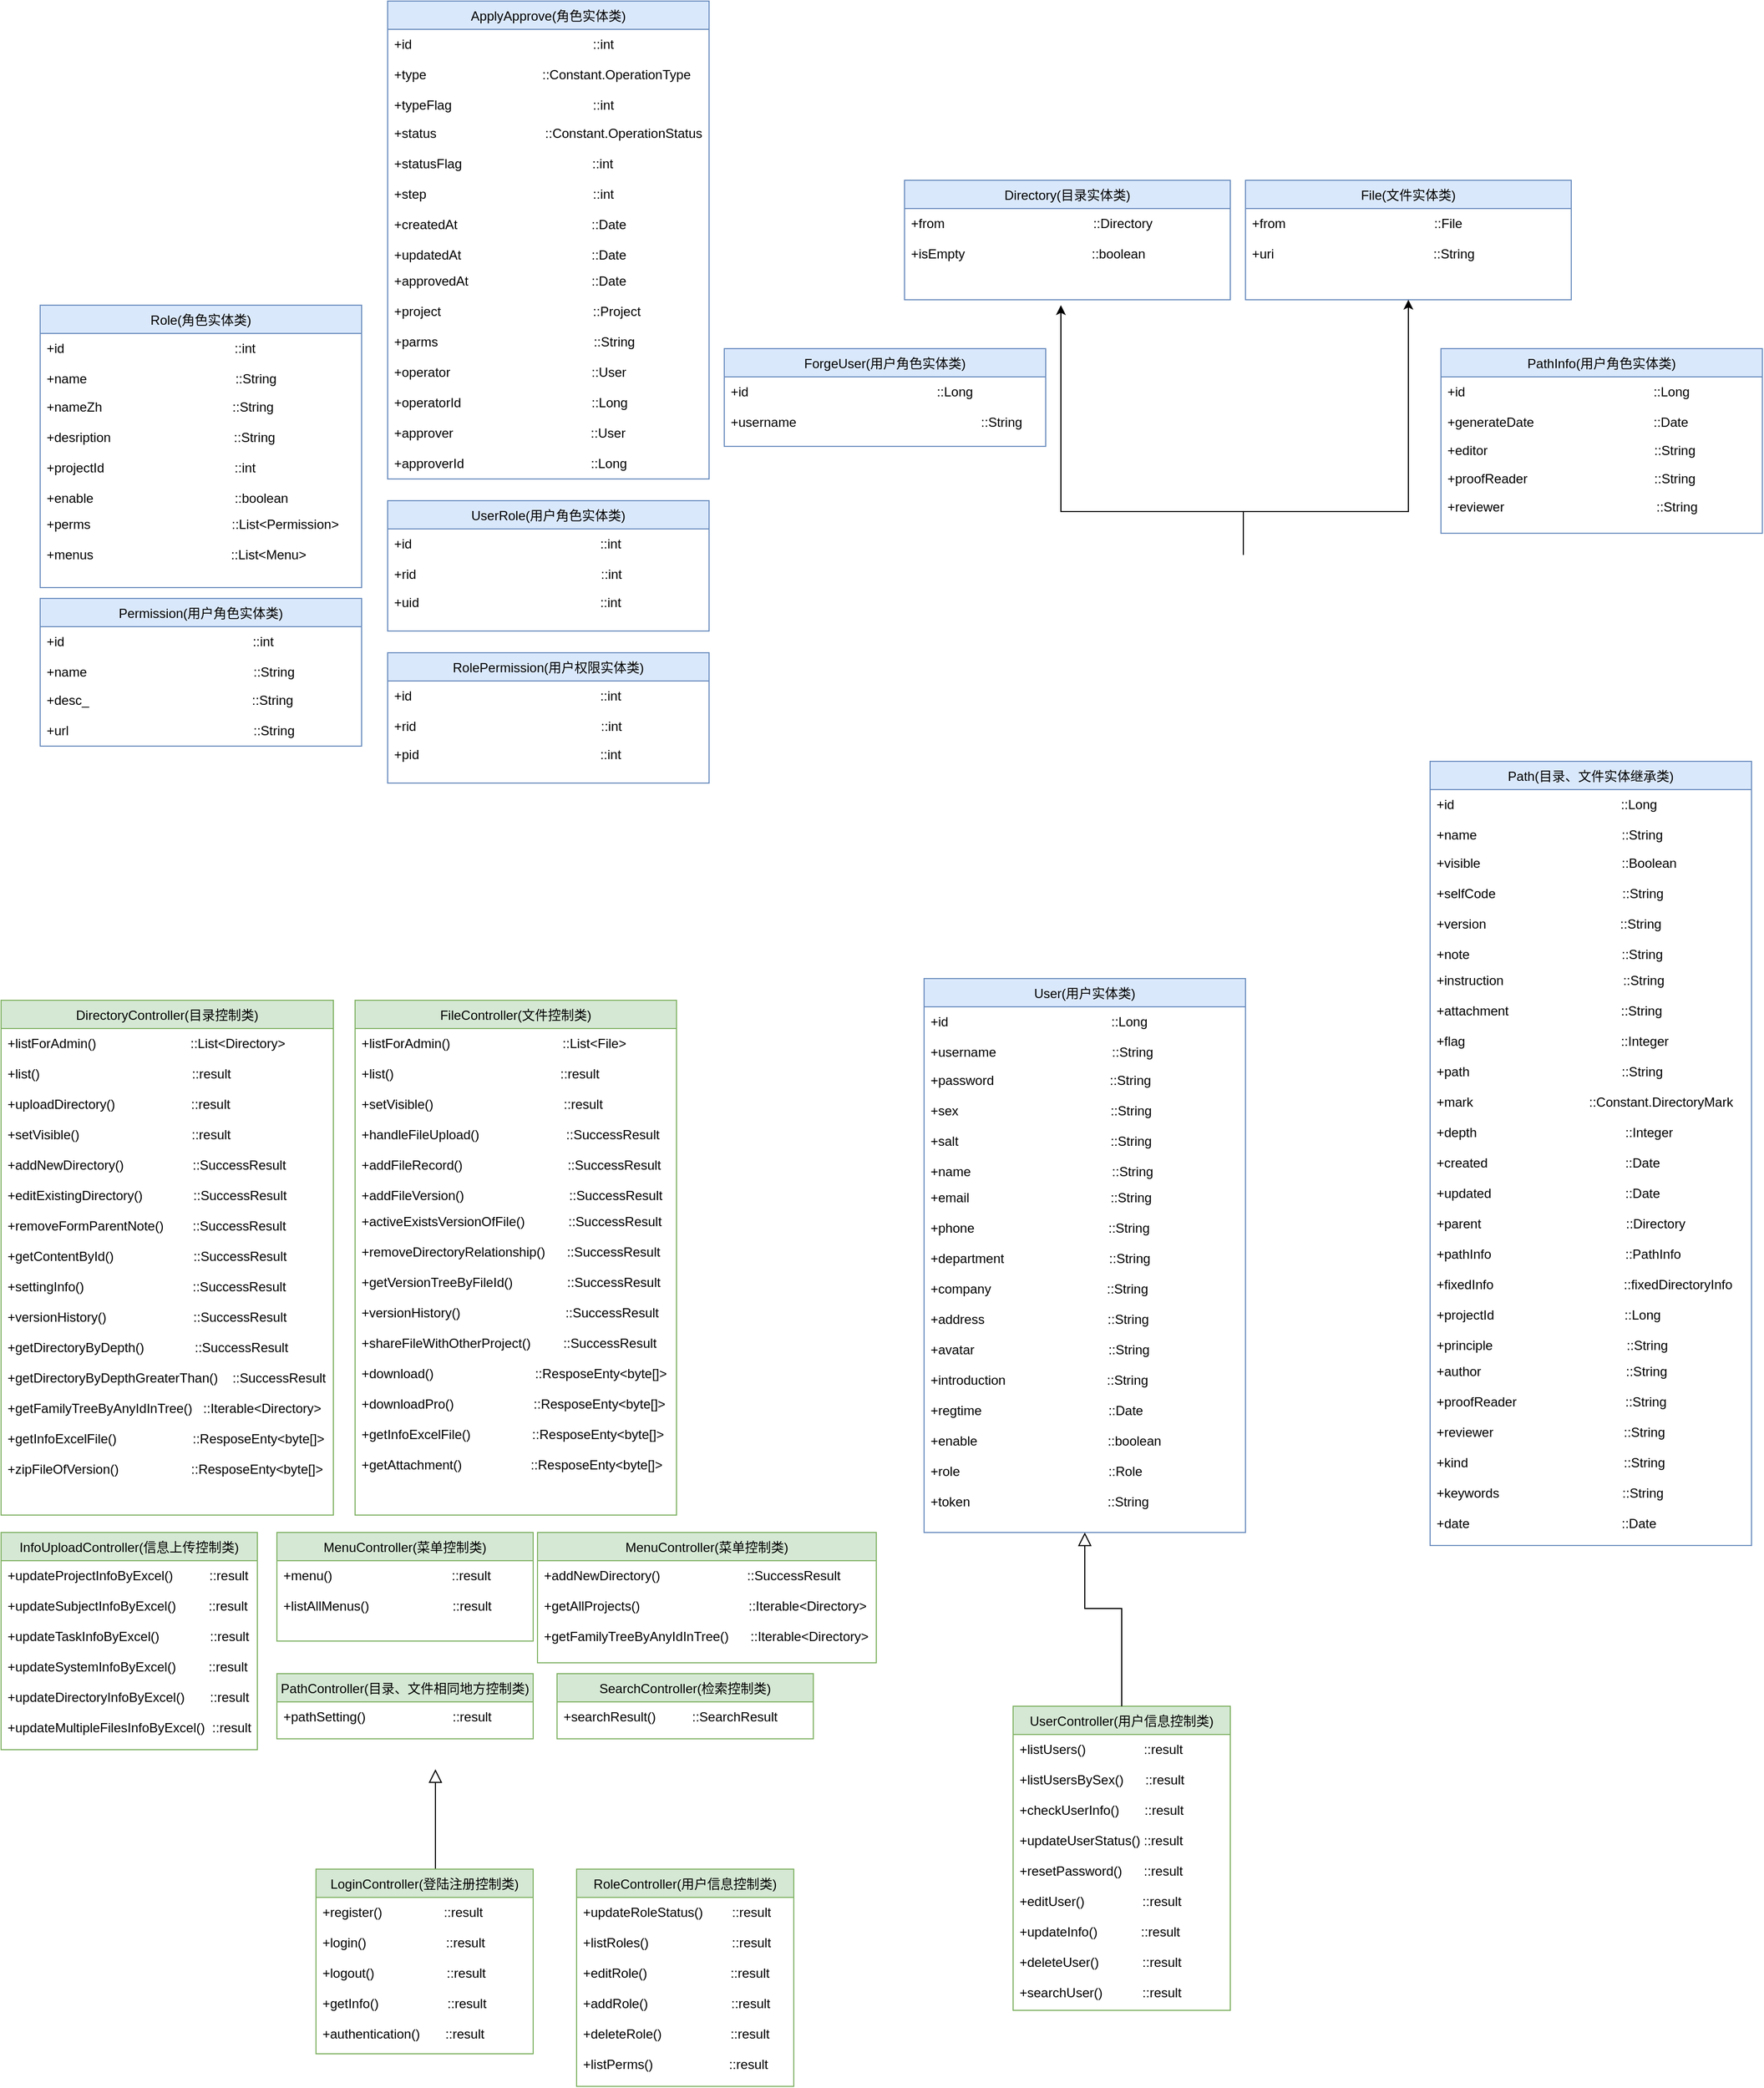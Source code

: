 <mxfile version="14.1.6" type="github">
  <diagram id="C5RBs43oDa-KdzZeNtuy" name="Page-1">
    <mxGraphModel dx="2596" dy="2791" grid="1" gridSize="10" guides="1" tooltips="1" connect="1" arrows="1" fold="1" page="1" pageScale="1" pageWidth="827" pageHeight="1169" background="none" math="0" shadow="0">
      <root>
        <mxCell id="WIyWlLk6GJQsqaUBKTNV-0" />
        <mxCell id="WIyWlLk6GJQsqaUBKTNV-1" parent="WIyWlLk6GJQsqaUBKTNV-0" />
        <mxCell id="zkfFHV4jXpPFQw0GAbJ--6" value="UserController(用户信息控制类)&#xa;" style="swimlane;fontStyle=0;align=center;verticalAlign=top;childLayout=stackLayout;horizontal=1;startSize=26;horizontalStack=0;resizeParent=1;resizeLast=0;collapsible=1;marginBottom=0;rounded=0;shadow=0;strokeWidth=1;noLabel=0;resizable=1;movable=1;backgroundOutline=0;editable=1;moveCells=0;pointerEvents=1;deletable=1;cloneable=1;rotatable=1;glass=0;fillColor=#d5e8d4;strokeColor=#82b366;" parent="WIyWlLk6GJQsqaUBKTNV-1" vertex="1">
          <mxGeometry x="956" y="720" width="200" height="280" as="geometry">
            <mxRectangle x="130" y="380" width="160" height="26" as="alternateBounds" />
          </mxGeometry>
        </mxCell>
        <mxCell id="pRF9uQ5kpAVEQRunsSqT-10" value="+listUsers()                ::result" style="text;align=left;verticalAlign=top;spacingLeft=4;spacingRight=4;overflow=hidden;rotatable=0;points=[[0,0.5],[1,0.5]];portConstraint=eastwest;rounded=0;shadow=0;html=0;" vertex="1" parent="zkfFHV4jXpPFQw0GAbJ--6">
          <mxGeometry y="26" width="200" height="28" as="geometry" />
        </mxCell>
        <mxCell id="pRF9uQ5kpAVEQRunsSqT-3" value="+listUsersBySex()      ::result" style="text;align=left;verticalAlign=top;spacingLeft=4;spacingRight=4;overflow=hidden;rotatable=0;points=[[0,0.5],[1,0.5]];portConstraint=eastwest;rounded=0;shadow=0;html=0;" vertex="1" parent="zkfFHV4jXpPFQw0GAbJ--6">
          <mxGeometry y="54" width="200" height="28" as="geometry" />
        </mxCell>
        <mxCell id="pRF9uQ5kpAVEQRunsSqT-2" value="+checkUserInfo()       ::result" style="text;align=left;verticalAlign=top;spacingLeft=4;spacingRight=4;overflow=hidden;rotatable=0;points=[[0,0.5],[1,0.5]];portConstraint=eastwest;rounded=0;shadow=0;html=0;" vertex="1" parent="zkfFHV4jXpPFQw0GAbJ--6">
          <mxGeometry y="82" width="200" height="28" as="geometry" />
        </mxCell>
        <mxCell id="pRF9uQ5kpAVEQRunsSqT-4" value="+updateUserStatus() ::result" style="text;align=left;verticalAlign=top;spacingLeft=4;spacingRight=4;overflow=hidden;rotatable=0;points=[[0,0.5],[1,0.5]];portConstraint=eastwest;rounded=0;shadow=0;html=0;" vertex="1" parent="zkfFHV4jXpPFQw0GAbJ--6">
          <mxGeometry y="110" width="200" height="28" as="geometry" />
        </mxCell>
        <mxCell id="pRF9uQ5kpAVEQRunsSqT-5" value="+resetPassword()      ::result" style="text;align=left;verticalAlign=top;spacingLeft=4;spacingRight=4;overflow=hidden;rotatable=0;points=[[0,0.5],[1,0.5]];portConstraint=eastwest;rounded=0;shadow=0;html=0;" vertex="1" parent="zkfFHV4jXpPFQw0GAbJ--6">
          <mxGeometry y="138" width="200" height="28" as="geometry" />
        </mxCell>
        <mxCell id="pRF9uQ5kpAVEQRunsSqT-6" value="+editUser()                ::result" style="text;align=left;verticalAlign=top;spacingLeft=4;spacingRight=4;overflow=hidden;rotatable=0;points=[[0,0.5],[1,0.5]];portConstraint=eastwest;rounded=0;shadow=0;html=0;" vertex="1" parent="zkfFHV4jXpPFQw0GAbJ--6">
          <mxGeometry y="166" width="200" height="28" as="geometry" />
        </mxCell>
        <mxCell id="pRF9uQ5kpAVEQRunsSqT-8" value="+updateInfo()            ::result" style="text;align=left;verticalAlign=top;spacingLeft=4;spacingRight=4;overflow=hidden;rotatable=0;points=[[0,0.5],[1,0.5]];portConstraint=eastwest;rounded=0;shadow=0;html=0;" vertex="1" parent="zkfFHV4jXpPFQw0GAbJ--6">
          <mxGeometry y="194" width="200" height="28" as="geometry" />
        </mxCell>
        <mxCell id="pRF9uQ5kpAVEQRunsSqT-7" value="+deleteUser()            ::result " style="text;align=left;verticalAlign=top;spacingLeft=4;spacingRight=4;overflow=hidden;rotatable=0;points=[[0,0.5],[1,0.5]];portConstraint=eastwest;rounded=0;shadow=0;html=0;" vertex="1" parent="zkfFHV4jXpPFQw0GAbJ--6">
          <mxGeometry y="222" width="200" height="28" as="geometry" />
        </mxCell>
        <mxCell id="pRF9uQ5kpAVEQRunsSqT-9" value="+searchUser()           ::result" style="text;align=left;verticalAlign=top;spacingLeft=4;spacingRight=4;overflow=hidden;rotatable=0;points=[[0,0.5],[1,0.5]];portConstraint=eastwest;rounded=0;shadow=0;html=0;" vertex="1" parent="zkfFHV4jXpPFQw0GAbJ--6">
          <mxGeometry y="250" width="200" height="28" as="geometry" />
        </mxCell>
        <mxCell id="zkfFHV4jXpPFQw0GAbJ--16" value="" style="endArrow=block;endSize=10;endFill=0;shadow=0;strokeWidth=1;rounded=0;edgeStyle=elbowEdgeStyle;elbow=vertical;" parent="WIyWlLk6GJQsqaUBKTNV-1" edge="1">
          <mxGeometry width="160" relative="1" as="geometry">
            <mxPoint x="424" y="870" as="sourcePoint" />
            <mxPoint x="424" y="778.0" as="targetPoint" />
          </mxGeometry>
        </mxCell>
        <mxCell id="pRF9uQ5kpAVEQRunsSqT-12" value="LoginController(登陆注册控制类)&#xa;" style="swimlane;fontStyle=0;align=center;verticalAlign=top;childLayout=stackLayout;horizontal=1;startSize=26;horizontalStack=0;resizeParent=1;resizeLast=0;collapsible=1;marginBottom=0;rounded=0;shadow=0;strokeWidth=1;fillColor=#d5e8d4;strokeColor=#82b366;" vertex="1" parent="WIyWlLk6GJQsqaUBKTNV-1">
          <mxGeometry x="314" y="870" width="200" height="170" as="geometry">
            <mxRectangle x="130" y="380" width="160" height="26" as="alternateBounds" />
          </mxGeometry>
        </mxCell>
        <mxCell id="pRF9uQ5kpAVEQRunsSqT-13" value="+register()                 ::result" style="text;align=left;verticalAlign=top;spacingLeft=4;spacingRight=4;overflow=hidden;rotatable=0;points=[[0,0.5],[1,0.5]];portConstraint=eastwest;rounded=0;shadow=0;html=0;" vertex="1" parent="pRF9uQ5kpAVEQRunsSqT-12">
          <mxGeometry y="26" width="200" height="28" as="geometry" />
        </mxCell>
        <mxCell id="pRF9uQ5kpAVEQRunsSqT-14" value="+login()                      ::result" style="text;align=left;verticalAlign=top;spacingLeft=4;spacingRight=4;overflow=hidden;rotatable=0;points=[[0,0.5],[1,0.5]];portConstraint=eastwest;rounded=0;shadow=0;html=0;" vertex="1" parent="pRF9uQ5kpAVEQRunsSqT-12">
          <mxGeometry y="54" width="200" height="28" as="geometry" />
        </mxCell>
        <mxCell id="pRF9uQ5kpAVEQRunsSqT-15" value="+logout()                    ::result" style="text;align=left;verticalAlign=top;spacingLeft=4;spacingRight=4;overflow=hidden;rotatable=0;points=[[0,0.5],[1,0.5]];portConstraint=eastwest;rounded=0;shadow=0;html=0;" vertex="1" parent="pRF9uQ5kpAVEQRunsSqT-12">
          <mxGeometry y="82" width="200" height="28" as="geometry" />
        </mxCell>
        <mxCell id="pRF9uQ5kpAVEQRunsSqT-16" value="+getInfo()                   ::result" style="text;align=left;verticalAlign=top;spacingLeft=4;spacingRight=4;overflow=hidden;rotatable=0;points=[[0,0.5],[1,0.5]];portConstraint=eastwest;rounded=0;shadow=0;html=0;" vertex="1" parent="pRF9uQ5kpAVEQRunsSqT-12">
          <mxGeometry y="110" width="200" height="28" as="geometry" />
        </mxCell>
        <mxCell id="pRF9uQ5kpAVEQRunsSqT-17" value="+authentication()       ::result" style="text;align=left;verticalAlign=top;spacingLeft=4;spacingRight=4;overflow=hidden;rotatable=0;points=[[0,0.5],[1,0.5]];portConstraint=eastwest;rounded=0;shadow=0;html=0;" vertex="1" parent="pRF9uQ5kpAVEQRunsSqT-12">
          <mxGeometry y="138" width="200" height="28" as="geometry" />
        </mxCell>
        <mxCell id="pRF9uQ5kpAVEQRunsSqT-25" value="RoleController(用户信息控制类)&#xa;" style="swimlane;fontStyle=0;align=center;verticalAlign=top;childLayout=stackLayout;horizontal=1;startSize=26;horizontalStack=0;resizeParent=1;resizeLast=0;collapsible=1;marginBottom=0;rounded=0;shadow=0;strokeWidth=1;noLabel=0;resizable=1;movable=1;backgroundOutline=0;editable=1;moveCells=0;pointerEvents=1;deletable=1;cloneable=1;rotatable=1;glass=0;fillColor=#d5e8d4;strokeColor=#82b366;" vertex="1" parent="WIyWlLk6GJQsqaUBKTNV-1">
          <mxGeometry x="554" y="870" width="200" height="200" as="geometry">
            <mxRectangle x="130" y="380" width="160" height="26" as="alternateBounds" />
          </mxGeometry>
        </mxCell>
        <mxCell id="pRF9uQ5kpAVEQRunsSqT-26" value="+updateRoleStatus()        ::result" style="text;align=left;verticalAlign=top;spacingLeft=4;spacingRight=4;overflow=hidden;rotatable=0;points=[[0,0.5],[1,0.5]];portConstraint=eastwest;rounded=0;shadow=0;html=0;" vertex="1" parent="pRF9uQ5kpAVEQRunsSqT-25">
          <mxGeometry y="26" width="200" height="28" as="geometry" />
        </mxCell>
        <mxCell id="pRF9uQ5kpAVEQRunsSqT-27" value="+listRoles()                       ::result" style="text;align=left;verticalAlign=top;spacingLeft=4;spacingRight=4;overflow=hidden;rotatable=0;points=[[0,0.5],[1,0.5]];portConstraint=eastwest;rounded=0;shadow=0;html=0;" vertex="1" parent="pRF9uQ5kpAVEQRunsSqT-25">
          <mxGeometry y="54" width="200" height="28" as="geometry" />
        </mxCell>
        <mxCell id="pRF9uQ5kpAVEQRunsSqT-28" value="+editRole()                       ::result" style="text;align=left;verticalAlign=top;spacingLeft=4;spacingRight=4;overflow=hidden;rotatable=0;points=[[0,0.5],[1,0.5]];portConstraint=eastwest;rounded=0;shadow=0;html=0;" vertex="1" parent="pRF9uQ5kpAVEQRunsSqT-25">
          <mxGeometry y="82" width="200" height="28" as="geometry" />
        </mxCell>
        <mxCell id="pRF9uQ5kpAVEQRunsSqT-29" value="+addRole()                       ::result" style="text;align=left;verticalAlign=top;spacingLeft=4;spacingRight=4;overflow=hidden;rotatable=0;points=[[0,0.5],[1,0.5]];portConstraint=eastwest;rounded=0;shadow=0;html=0;" vertex="1" parent="pRF9uQ5kpAVEQRunsSqT-25">
          <mxGeometry y="110" width="200" height="28" as="geometry" />
        </mxCell>
        <mxCell id="pRF9uQ5kpAVEQRunsSqT-30" value="+deleteRole()                   ::result" style="text;align=left;verticalAlign=top;spacingLeft=4;spacingRight=4;overflow=hidden;rotatable=0;points=[[0,0.5],[1,0.5]];portConstraint=eastwest;rounded=0;shadow=0;html=0;" vertex="1" parent="pRF9uQ5kpAVEQRunsSqT-25">
          <mxGeometry y="138" width="200" height="28" as="geometry" />
        </mxCell>
        <mxCell id="pRF9uQ5kpAVEQRunsSqT-31" value="+listPerms()                     ::result" style="text;align=left;verticalAlign=top;spacingLeft=4;spacingRight=4;overflow=hidden;rotatable=0;points=[[0,0.5],[1,0.5]];portConstraint=eastwest;rounded=0;shadow=0;html=0;" vertex="1" parent="pRF9uQ5kpAVEQRunsSqT-25">
          <mxGeometry y="166" width="200" height="28" as="geometry" />
        </mxCell>
        <mxCell id="pRF9uQ5kpAVEQRunsSqT-50" value="" style="endArrow=block;endSize=10;endFill=0;shadow=0;strokeWidth=1;rounded=0;edgeStyle=elbowEdgeStyle;elbow=vertical;exitX=0.5;exitY=0;exitDx=0;exitDy=0;entryX=0.5;entryY=1;entryDx=0;entryDy=0;" edge="1" parent="WIyWlLk6GJQsqaUBKTNV-1" source="zkfFHV4jXpPFQw0GAbJ--6" target="pRF9uQ5kpAVEQRunsSqT-250">
          <mxGeometry width="160" relative="1" as="geometry">
            <mxPoint x="714" y="869" as="sourcePoint" />
            <mxPoint x="800" y="280" as="targetPoint" />
            <Array as="points">
              <mxPoint x="1030" y="630" />
            </Array>
          </mxGeometry>
        </mxCell>
        <mxCell id="pRF9uQ5kpAVEQRunsSqT-72" value="DirectoryController(目录控制类)&#xa;" style="swimlane;fontStyle=0;align=center;verticalAlign=top;childLayout=stackLayout;horizontal=1;startSize=26;horizontalStack=0;resizeParent=1;resizeLast=0;collapsible=1;marginBottom=0;rounded=0;shadow=0;strokeWidth=1;noLabel=0;resizable=1;movable=1;backgroundOutline=0;editable=1;moveCells=0;pointerEvents=1;deletable=1;cloneable=1;rotatable=1;glass=0;fillColor=#d5e8d4;strokeColor=#82b366;" vertex="1" parent="WIyWlLk6GJQsqaUBKTNV-1">
          <mxGeometry x="24" y="70" width="306" height="474" as="geometry">
            <mxRectangle x="130" y="380" width="160" height="26" as="alternateBounds" />
          </mxGeometry>
        </mxCell>
        <mxCell id="pRF9uQ5kpAVEQRunsSqT-73" value="+listForAdmin()                          ::List&lt;Directory&gt;" style="text;align=left;verticalAlign=top;spacingLeft=4;spacingRight=4;overflow=hidden;rotatable=0;points=[[0,0.5],[1,0.5]];portConstraint=eastwest;rounded=0;shadow=0;html=0;" vertex="1" parent="pRF9uQ5kpAVEQRunsSqT-72">
          <mxGeometry y="26" width="306" height="28" as="geometry" />
        </mxCell>
        <mxCell id="pRF9uQ5kpAVEQRunsSqT-74" value="+list()                                          ::result" style="text;align=left;verticalAlign=top;spacingLeft=4;spacingRight=4;overflow=hidden;rotatable=0;points=[[0,0.5],[1,0.5]];portConstraint=eastwest;rounded=0;shadow=0;html=0;" vertex="1" parent="pRF9uQ5kpAVEQRunsSqT-72">
          <mxGeometry y="54" width="306" height="28" as="geometry" />
        </mxCell>
        <mxCell id="pRF9uQ5kpAVEQRunsSqT-75" value="+uploadDirectory()                     ::result" style="text;align=left;verticalAlign=top;spacingLeft=4;spacingRight=4;overflow=hidden;rotatable=0;points=[[0,0.5],[1,0.5]];portConstraint=eastwest;rounded=0;shadow=0;html=0;" vertex="1" parent="pRF9uQ5kpAVEQRunsSqT-72">
          <mxGeometry y="82" width="306" height="28" as="geometry" />
        </mxCell>
        <mxCell id="pRF9uQ5kpAVEQRunsSqT-129" value="+setVisible()                               ::result" style="text;align=left;verticalAlign=top;spacingLeft=4;spacingRight=4;overflow=hidden;rotatable=0;points=[[0,0.5],[1,0.5]];portConstraint=eastwest;rounded=0;shadow=0;html=0;" vertex="1" parent="pRF9uQ5kpAVEQRunsSqT-72">
          <mxGeometry y="110" width="306" height="28" as="geometry" />
        </mxCell>
        <mxCell id="pRF9uQ5kpAVEQRunsSqT-76" value="+addNewDirectory()                   ::SuccessResult" style="text;align=left;verticalAlign=top;spacingLeft=4;spacingRight=4;overflow=hidden;rotatable=0;points=[[0,0.5],[1,0.5]];portConstraint=eastwest;rounded=0;shadow=0;html=0;" vertex="1" parent="pRF9uQ5kpAVEQRunsSqT-72">
          <mxGeometry y="138" width="306" height="28" as="geometry" />
        </mxCell>
        <mxCell id="pRF9uQ5kpAVEQRunsSqT-77" value="+editExistingDirectory()              ::SuccessResult" style="text;align=left;verticalAlign=top;spacingLeft=4;spacingRight=4;overflow=hidden;rotatable=0;points=[[0,0.5],[1,0.5]];portConstraint=eastwest;rounded=0;shadow=0;html=0;" vertex="1" parent="pRF9uQ5kpAVEQRunsSqT-72">
          <mxGeometry y="166" width="306" height="28" as="geometry" />
        </mxCell>
        <mxCell id="pRF9uQ5kpAVEQRunsSqT-79" value="+removeFormParentNote()        ::SuccessResult" style="text;align=left;verticalAlign=top;spacingLeft=4;spacingRight=4;overflow=hidden;rotatable=0;points=[[0,0.5],[1,0.5]];portConstraint=eastwest;rounded=0;shadow=0;html=0;" vertex="1" parent="pRF9uQ5kpAVEQRunsSqT-72">
          <mxGeometry y="194" width="306" height="28" as="geometry" />
        </mxCell>
        <mxCell id="pRF9uQ5kpAVEQRunsSqT-80" value="+getContentById()                      ::SuccessResult " style="text;align=left;verticalAlign=top;spacingLeft=4;spacingRight=4;overflow=hidden;rotatable=0;points=[[0,0.5],[1,0.5]];portConstraint=eastwest;rounded=0;shadow=0;html=0;" vertex="1" parent="pRF9uQ5kpAVEQRunsSqT-72">
          <mxGeometry y="222" width="306" height="28" as="geometry" />
        </mxCell>
        <mxCell id="pRF9uQ5kpAVEQRunsSqT-123" value="+settingInfo()                              ::SuccessResult" style="text;align=left;verticalAlign=top;spacingLeft=4;spacingRight=4;overflow=hidden;rotatable=0;points=[[0,0.5],[1,0.5]];portConstraint=eastwest;rounded=0;shadow=0;html=0;" vertex="1" parent="pRF9uQ5kpAVEQRunsSqT-72">
          <mxGeometry y="250" width="306" height="28" as="geometry" />
        </mxCell>
        <mxCell id="pRF9uQ5kpAVEQRunsSqT-124" value="+versionHistory()                        ::SuccessResult" style="text;align=left;verticalAlign=top;spacingLeft=4;spacingRight=4;overflow=hidden;rotatable=0;points=[[0,0.5],[1,0.5]];portConstraint=eastwest;rounded=0;shadow=0;html=0;" vertex="1" parent="pRF9uQ5kpAVEQRunsSqT-72">
          <mxGeometry y="278" width="306" height="28" as="geometry" />
        </mxCell>
        <mxCell id="pRF9uQ5kpAVEQRunsSqT-125" value="+getDirectoryByDepth()              ::SuccessResult" style="text;align=left;verticalAlign=top;spacingLeft=4;spacingRight=4;overflow=hidden;rotatable=0;points=[[0,0.5],[1,0.5]];portConstraint=eastwest;rounded=0;shadow=0;html=0;" vertex="1" parent="pRF9uQ5kpAVEQRunsSqT-72">
          <mxGeometry y="306" width="306" height="28" as="geometry" />
        </mxCell>
        <mxCell id="pRF9uQ5kpAVEQRunsSqT-126" value="+getDirectoryByDepthGreaterThan()    ::SuccessResult" style="text;align=left;verticalAlign=top;spacingLeft=4;spacingRight=4;overflow=hidden;rotatable=0;points=[[0,0.5],[1,0.5]];portConstraint=eastwest;rounded=0;shadow=0;html=0;" vertex="1" parent="pRF9uQ5kpAVEQRunsSqT-72">
          <mxGeometry y="334" width="306" height="28" as="geometry" />
        </mxCell>
        <mxCell id="pRF9uQ5kpAVEQRunsSqT-122" value="+getFamilyTreeByAnyIdInTree()   ::Iterable&lt;Directory&gt;" style="text;align=left;verticalAlign=top;spacingLeft=4;spacingRight=4;overflow=hidden;rotatable=0;points=[[0,0.5],[1,0.5]];portConstraint=eastwest;rounded=0;shadow=0;html=0;" vertex="1" parent="pRF9uQ5kpAVEQRunsSqT-72">
          <mxGeometry y="362" width="306" height="28" as="geometry" />
        </mxCell>
        <mxCell id="pRF9uQ5kpAVEQRunsSqT-121" value="+getInfoExcelFile()                     ::ResposeEnty&lt;byte[]&gt;" style="text;align=left;verticalAlign=top;spacingLeft=4;spacingRight=4;overflow=hidden;rotatable=0;points=[[0,0.5],[1,0.5]];portConstraint=eastwest;rounded=0;shadow=0;html=0;" vertex="1" parent="pRF9uQ5kpAVEQRunsSqT-72">
          <mxGeometry y="390" width="306" height="28" as="geometry" />
        </mxCell>
        <mxCell id="pRF9uQ5kpAVEQRunsSqT-81" value="+zipFileOfVersion()                    ::ResposeEnty&lt;byte[]&gt;" style="text;align=left;verticalAlign=top;spacingLeft=4;spacingRight=4;overflow=hidden;rotatable=0;points=[[0,0.5],[1,0.5]];portConstraint=eastwest;rounded=0;shadow=0;html=0;" vertex="1" parent="pRF9uQ5kpAVEQRunsSqT-72">
          <mxGeometry y="418" width="306" height="28" as="geometry" />
        </mxCell>
        <mxCell id="pRF9uQ5kpAVEQRunsSqT-130" value="FileController(文件控制类)&#xa;" style="swimlane;fontStyle=0;align=center;verticalAlign=top;childLayout=stackLayout;horizontal=1;startSize=26;horizontalStack=0;resizeParent=1;resizeLast=0;collapsible=1;marginBottom=0;rounded=0;shadow=0;strokeWidth=1;noLabel=0;resizable=1;movable=1;backgroundOutline=0;editable=1;moveCells=0;pointerEvents=1;deletable=1;cloneable=1;rotatable=1;glass=0;fillColor=#d5e8d4;strokeColor=#82b366;" vertex="1" parent="WIyWlLk6GJQsqaUBKTNV-1">
          <mxGeometry x="350" y="70" width="296" height="474" as="geometry">
            <mxRectangle x="130" y="380" width="160" height="26" as="alternateBounds" />
          </mxGeometry>
        </mxCell>
        <mxCell id="pRF9uQ5kpAVEQRunsSqT-146" value="+listForAdmin()                               ::List&lt;File&gt;" style="text;align=left;verticalAlign=top;spacingLeft=4;spacingRight=4;overflow=hidden;rotatable=0;points=[[0,0.5],[1,0.5]];portConstraint=eastwest;rounded=0;shadow=0;html=0;" vertex="1" parent="pRF9uQ5kpAVEQRunsSqT-130">
          <mxGeometry y="26" width="296" height="28" as="geometry" />
        </mxCell>
        <mxCell id="pRF9uQ5kpAVEQRunsSqT-131" value="+list()                                              ::result" style="text;align=left;verticalAlign=top;spacingLeft=4;spacingRight=4;overflow=hidden;rotatable=0;points=[[0,0.5],[1,0.5]];portConstraint=eastwest;rounded=0;shadow=0;html=0;" vertex="1" parent="pRF9uQ5kpAVEQRunsSqT-130">
          <mxGeometry y="54" width="296" height="28" as="geometry" />
        </mxCell>
        <mxCell id="pRF9uQ5kpAVEQRunsSqT-135" value="+setVisible()                                    ::result" style="text;align=left;verticalAlign=top;spacingLeft=4;spacingRight=4;overflow=hidden;rotatable=0;points=[[0,0.5],[1,0.5]];portConstraint=eastwest;rounded=0;shadow=0;html=0;" vertex="1" parent="pRF9uQ5kpAVEQRunsSqT-130">
          <mxGeometry y="82" width="296" height="28" as="geometry" />
        </mxCell>
        <mxCell id="pRF9uQ5kpAVEQRunsSqT-132" value="+handleFileUpload()                        ::SuccessResult" style="text;align=left;verticalAlign=top;spacingLeft=4;spacingRight=4;overflow=hidden;rotatable=0;points=[[0,0.5],[1,0.5]];portConstraint=eastwest;rounded=0;shadow=0;html=0;" vertex="1" parent="pRF9uQ5kpAVEQRunsSqT-130">
          <mxGeometry y="110" width="296" height="28" as="geometry" />
        </mxCell>
        <mxCell id="pRF9uQ5kpAVEQRunsSqT-133" value="+addFileRecord()                             ::SuccessResult" style="text;align=left;verticalAlign=top;spacingLeft=4;spacingRight=4;overflow=hidden;rotatable=0;points=[[0,0.5],[1,0.5]];portConstraint=eastwest;rounded=0;shadow=0;html=0;" vertex="1" parent="pRF9uQ5kpAVEQRunsSqT-130">
          <mxGeometry y="138" width="296" height="28" as="geometry" />
        </mxCell>
        <mxCell id="pRF9uQ5kpAVEQRunsSqT-134" value="+addFileVersion()                             ::SuccessResult" style="text;align=left;verticalAlign=top;spacingLeft=4;spacingRight=4;overflow=hidden;rotatable=0;points=[[0,0.5],[1,0.5]];portConstraint=eastwest;rounded=0;shadow=0;html=0;" vertex="1" parent="pRF9uQ5kpAVEQRunsSqT-130">
          <mxGeometry y="166" width="296" height="24" as="geometry" />
        </mxCell>
        <mxCell id="pRF9uQ5kpAVEQRunsSqT-147" value="+activeExistsVersionOfFile()            ::SuccessResult" style="text;align=left;verticalAlign=top;spacingLeft=4;spacingRight=4;overflow=hidden;rotatable=0;points=[[0,0.5],[1,0.5]];portConstraint=eastwest;rounded=0;shadow=0;html=0;" vertex="1" parent="pRF9uQ5kpAVEQRunsSqT-130">
          <mxGeometry y="190" width="296" height="28" as="geometry" />
        </mxCell>
        <mxCell id="pRF9uQ5kpAVEQRunsSqT-138" value="+removeDirectoryRelationship()      ::SuccessResult " style="text;align=left;verticalAlign=top;spacingLeft=4;spacingRight=4;overflow=hidden;rotatable=0;points=[[0,0.5],[1,0.5]];portConstraint=eastwest;rounded=0;shadow=0;html=0;" vertex="1" parent="pRF9uQ5kpAVEQRunsSqT-130">
          <mxGeometry y="218" width="296" height="28" as="geometry" />
        </mxCell>
        <mxCell id="pRF9uQ5kpAVEQRunsSqT-139" value="+getVersionTreeByFileId()               ::SuccessResult" style="text;align=left;verticalAlign=top;spacingLeft=4;spacingRight=4;overflow=hidden;rotatable=0;points=[[0,0.5],[1,0.5]];portConstraint=eastwest;rounded=0;shadow=0;html=0;" vertex="1" parent="pRF9uQ5kpAVEQRunsSqT-130">
          <mxGeometry y="246" width="296" height="28" as="geometry" />
        </mxCell>
        <mxCell id="pRF9uQ5kpAVEQRunsSqT-140" value="+versionHistory()                             ::SuccessResult" style="text;align=left;verticalAlign=top;spacingLeft=4;spacingRight=4;overflow=hidden;rotatable=0;points=[[0,0.5],[1,0.5]];portConstraint=eastwest;rounded=0;shadow=0;html=0;" vertex="1" parent="pRF9uQ5kpAVEQRunsSqT-130">
          <mxGeometry y="274" width="296" height="28" as="geometry" />
        </mxCell>
        <mxCell id="pRF9uQ5kpAVEQRunsSqT-141" value="+shareFileWithOtherProject()         ::SuccessResult" style="text;align=left;verticalAlign=top;spacingLeft=4;spacingRight=4;overflow=hidden;rotatable=0;points=[[0,0.5],[1,0.5]];portConstraint=eastwest;rounded=0;shadow=0;html=0;" vertex="1" parent="pRF9uQ5kpAVEQRunsSqT-130">
          <mxGeometry y="302" width="296" height="28" as="geometry" />
        </mxCell>
        <mxCell id="pRF9uQ5kpAVEQRunsSqT-142" value="+download()                            ::ResposeEnty&lt;byte[]&gt;" style="text;align=left;verticalAlign=top;spacingLeft=4;spacingRight=4;overflow=hidden;rotatable=0;points=[[0,0.5],[1,0.5]];portConstraint=eastwest;rounded=0;shadow=0;html=0;" vertex="1" parent="pRF9uQ5kpAVEQRunsSqT-130">
          <mxGeometry y="330" width="296" height="28" as="geometry" />
        </mxCell>
        <mxCell id="pRF9uQ5kpAVEQRunsSqT-143" value="+downloadPro()                      ::ResposeEnty&lt;byte[]&gt;" style="text;align=left;verticalAlign=top;spacingLeft=4;spacingRight=4;overflow=hidden;rotatable=0;points=[[0,0.5],[1,0.5]];portConstraint=eastwest;rounded=0;shadow=0;html=0;" vertex="1" parent="pRF9uQ5kpAVEQRunsSqT-130">
          <mxGeometry y="358" width="296" height="28" as="geometry" />
        </mxCell>
        <mxCell id="pRF9uQ5kpAVEQRunsSqT-136" value="+getInfoExcelFile()                 ::ResposeEnty&lt;byte[]&gt;" style="text;align=left;verticalAlign=top;spacingLeft=4;spacingRight=4;overflow=hidden;rotatable=0;points=[[0,0.5],[1,0.5]];portConstraint=eastwest;rounded=0;shadow=0;html=0;" vertex="1" parent="pRF9uQ5kpAVEQRunsSqT-130">
          <mxGeometry y="386" width="296" height="28" as="geometry" />
        </mxCell>
        <mxCell id="pRF9uQ5kpAVEQRunsSqT-144" value="+getAttachment()                   ::ResposeEnty&lt;byte[]&gt;" style="text;align=left;verticalAlign=top;spacingLeft=4;spacingRight=4;overflow=hidden;rotatable=0;points=[[0,0.5],[1,0.5]];portConstraint=eastwest;rounded=0;shadow=0;html=0;" vertex="1" parent="pRF9uQ5kpAVEQRunsSqT-130">
          <mxGeometry y="414" width="296" height="28" as="geometry" />
        </mxCell>
        <mxCell id="pRF9uQ5kpAVEQRunsSqT-149" value="InfoUploadController(信息上传控制类)&#xa;" style="swimlane;fontStyle=0;align=center;verticalAlign=top;childLayout=stackLayout;horizontal=1;startSize=26;horizontalStack=0;resizeParent=1;resizeLast=0;collapsible=1;marginBottom=0;rounded=0;shadow=0;strokeWidth=1;noLabel=0;resizable=1;movable=1;backgroundOutline=0;editable=1;moveCells=0;pointerEvents=1;deletable=1;cloneable=1;rotatable=1;glass=0;fillColor=#d5e8d4;strokeColor=#82b366;" vertex="1" parent="WIyWlLk6GJQsqaUBKTNV-1">
          <mxGeometry x="24" y="560" width="236" height="200" as="geometry">
            <mxRectangle x="130" y="380" width="160" height="26" as="alternateBounds" />
          </mxGeometry>
        </mxCell>
        <mxCell id="pRF9uQ5kpAVEQRunsSqT-150" value="+updateProjectInfoByExcel()          ::result" style="text;align=left;verticalAlign=top;spacingLeft=4;spacingRight=4;overflow=hidden;rotatable=0;points=[[0,0.5],[1,0.5]];portConstraint=eastwest;rounded=0;shadow=0;html=0;" vertex="1" parent="pRF9uQ5kpAVEQRunsSqT-149">
          <mxGeometry y="26" width="236" height="28" as="geometry" />
        </mxCell>
        <mxCell id="pRF9uQ5kpAVEQRunsSqT-151" value="+updateSubjectInfoByExcel()         ::result" style="text;align=left;verticalAlign=top;spacingLeft=4;spacingRight=4;overflow=hidden;rotatable=0;points=[[0,0.5],[1,0.5]];portConstraint=eastwest;rounded=0;shadow=0;html=0;" vertex="1" parent="pRF9uQ5kpAVEQRunsSqT-149">
          <mxGeometry y="54" width="236" height="28" as="geometry" />
        </mxCell>
        <mxCell id="pRF9uQ5kpAVEQRunsSqT-152" value="+updateTaskInfoByExcel()              ::result" style="text;align=left;verticalAlign=top;spacingLeft=4;spacingRight=4;overflow=hidden;rotatable=0;points=[[0,0.5],[1,0.5]];portConstraint=eastwest;rounded=0;shadow=0;html=0;" vertex="1" parent="pRF9uQ5kpAVEQRunsSqT-149">
          <mxGeometry y="82" width="236" height="28" as="geometry" />
        </mxCell>
        <mxCell id="pRF9uQ5kpAVEQRunsSqT-153" value="+updateSystemInfoByExcel()         ::result" style="text;align=left;verticalAlign=top;spacingLeft=4;spacingRight=4;overflow=hidden;rotatable=0;points=[[0,0.5],[1,0.5]];portConstraint=eastwest;rounded=0;shadow=0;html=0;" vertex="1" parent="pRF9uQ5kpAVEQRunsSqT-149">
          <mxGeometry y="110" width="236" height="28" as="geometry" />
        </mxCell>
        <mxCell id="pRF9uQ5kpAVEQRunsSqT-154" value="+updateDirectoryInfoByExcel()       ::result" style="text;align=left;verticalAlign=top;spacingLeft=4;spacingRight=4;overflow=hidden;rotatable=0;points=[[0,0.5],[1,0.5]];portConstraint=eastwest;rounded=0;shadow=0;html=0;" vertex="1" parent="pRF9uQ5kpAVEQRunsSqT-149">
          <mxGeometry y="138" width="236" height="28" as="geometry" />
        </mxCell>
        <mxCell id="pRF9uQ5kpAVEQRunsSqT-155" value="+updateMultipleFilesInfoByExcel()  ::result" style="text;align=left;verticalAlign=top;spacingLeft=4;spacingRight=4;overflow=hidden;rotatable=0;points=[[0,0.5],[1,0.5]];portConstraint=eastwest;rounded=0;shadow=0;html=0;" vertex="1" parent="pRF9uQ5kpAVEQRunsSqT-149">
          <mxGeometry y="166" width="236" height="28" as="geometry" />
        </mxCell>
        <mxCell id="pRF9uQ5kpAVEQRunsSqT-159" value="MenuController(菜单控制类)&#xa;" style="swimlane;fontStyle=0;align=center;verticalAlign=top;childLayout=stackLayout;horizontal=1;startSize=26;horizontalStack=0;resizeParent=1;resizeLast=0;collapsible=1;marginBottom=0;rounded=0;shadow=0;strokeWidth=1;noLabel=0;resizable=1;movable=1;backgroundOutline=0;editable=1;moveCells=0;pointerEvents=1;deletable=1;cloneable=1;rotatable=1;glass=0;fillColor=#d5e8d4;strokeColor=#82b366;" vertex="1" parent="WIyWlLk6GJQsqaUBKTNV-1">
          <mxGeometry x="278" y="560" width="236" height="100" as="geometry">
            <mxRectangle x="130" y="380" width="160" height="26" as="alternateBounds" />
          </mxGeometry>
        </mxCell>
        <mxCell id="pRF9uQ5kpAVEQRunsSqT-160" value="+menu()                                 ::result" style="text;align=left;verticalAlign=top;spacingLeft=4;spacingRight=4;overflow=hidden;rotatable=0;points=[[0,0.5],[1,0.5]];portConstraint=eastwest;rounded=0;shadow=0;html=0;" vertex="1" parent="pRF9uQ5kpAVEQRunsSqT-159">
          <mxGeometry y="26" width="236" height="28" as="geometry" />
        </mxCell>
        <mxCell id="pRF9uQ5kpAVEQRunsSqT-161" value="+listAllMenus()                       ::result" style="text;align=left;verticalAlign=top;spacingLeft=4;spacingRight=4;overflow=hidden;rotatable=0;points=[[0,0.5],[1,0.5]];portConstraint=eastwest;rounded=0;shadow=0;html=0;" vertex="1" parent="pRF9uQ5kpAVEQRunsSqT-159">
          <mxGeometry y="54" width="236" height="28" as="geometry" />
        </mxCell>
        <mxCell id="pRF9uQ5kpAVEQRunsSqT-166" value="PathController(目录、文件相同地方控制类)&#xa;" style="swimlane;fontStyle=0;align=center;verticalAlign=top;childLayout=stackLayout;horizontal=1;startSize=26;horizontalStack=0;resizeParent=1;resizeLast=0;collapsible=1;marginBottom=0;rounded=0;shadow=0;strokeWidth=1;noLabel=0;resizable=1;movable=1;backgroundOutline=0;editable=1;moveCells=0;pointerEvents=1;deletable=1;cloneable=1;rotatable=1;glass=0;fillColor=#d5e8d4;strokeColor=#82b366;" vertex="1" parent="WIyWlLk6GJQsqaUBKTNV-1">
          <mxGeometry x="278" y="690" width="236" height="60" as="geometry">
            <mxRectangle x="130" y="380" width="160" height="26" as="alternateBounds" />
          </mxGeometry>
        </mxCell>
        <mxCell id="pRF9uQ5kpAVEQRunsSqT-167" value="+pathSetting()                        ::result" style="text;align=left;verticalAlign=top;spacingLeft=4;spacingRight=4;overflow=hidden;rotatable=0;points=[[0,0.5],[1,0.5]];portConstraint=eastwest;rounded=0;shadow=0;html=0;" vertex="1" parent="pRF9uQ5kpAVEQRunsSqT-166">
          <mxGeometry y="26" width="236" height="28" as="geometry" />
        </mxCell>
        <mxCell id="pRF9uQ5kpAVEQRunsSqT-169" value="MenuController(菜单控制类)&#xa;" style="swimlane;fontStyle=0;align=center;verticalAlign=top;childLayout=stackLayout;horizontal=1;startSize=26;horizontalStack=0;resizeParent=1;resizeLast=0;collapsible=1;marginBottom=0;rounded=0;shadow=0;strokeWidth=1;noLabel=0;resizable=1;movable=1;backgroundOutline=0;editable=1;moveCells=0;pointerEvents=1;deletable=1;cloneable=1;rotatable=1;glass=0;fillColor=#d5e8d4;strokeColor=#82b366;" vertex="1" parent="WIyWlLk6GJQsqaUBKTNV-1">
          <mxGeometry x="518" y="560" width="312" height="120" as="geometry">
            <mxRectangle x="130" y="380" width="160" height="26" as="alternateBounds" />
          </mxGeometry>
        </mxCell>
        <mxCell id="pRF9uQ5kpAVEQRunsSqT-170" value="+addNewDirectory()                        ::SuccessResult" style="text;align=left;verticalAlign=top;spacingLeft=4;spacingRight=4;overflow=hidden;rotatable=0;points=[[0,0.5],[1,0.5]];portConstraint=eastwest;rounded=0;shadow=0;html=0;" vertex="1" parent="pRF9uQ5kpAVEQRunsSqT-169">
          <mxGeometry y="26" width="312" height="28" as="geometry" />
        </mxCell>
        <mxCell id="pRF9uQ5kpAVEQRunsSqT-171" value="+getAllProjects()                              ::Iterable&lt;Directory&gt;" style="text;align=left;verticalAlign=top;spacingLeft=4;spacingRight=4;overflow=hidden;rotatable=0;points=[[0,0.5],[1,0.5]];portConstraint=eastwest;rounded=0;shadow=0;html=0;" vertex="1" parent="pRF9uQ5kpAVEQRunsSqT-169">
          <mxGeometry y="54" width="312" height="28" as="geometry" />
        </mxCell>
        <mxCell id="pRF9uQ5kpAVEQRunsSqT-172" value="+getFamilyTreeByAnyIdInTree()      ::Iterable&lt;Directory&gt;" style="text;align=left;verticalAlign=top;spacingLeft=4;spacingRight=4;overflow=hidden;rotatable=0;points=[[0,0.5],[1,0.5]];portConstraint=eastwest;rounded=0;shadow=0;html=0;" vertex="1" parent="pRF9uQ5kpAVEQRunsSqT-169">
          <mxGeometry y="82" width="312" height="28" as="geometry" />
        </mxCell>
        <mxCell id="pRF9uQ5kpAVEQRunsSqT-179" value="SearchController(检索控制类)&#xa;" style="swimlane;fontStyle=0;align=center;verticalAlign=top;childLayout=stackLayout;horizontal=1;startSize=26;horizontalStack=0;resizeParent=1;resizeLast=0;collapsible=1;marginBottom=0;rounded=0;shadow=0;strokeWidth=1;noLabel=0;resizable=1;movable=1;backgroundOutline=0;editable=1;moveCells=0;pointerEvents=1;deletable=1;cloneable=1;rotatable=1;glass=0;fillColor=#d5e8d4;strokeColor=#82b366;" vertex="1" parent="WIyWlLk6GJQsqaUBKTNV-1">
          <mxGeometry x="536" y="690" width="236" height="60" as="geometry">
            <mxRectangle x="130" y="380" width="160" height="26" as="alternateBounds" />
          </mxGeometry>
        </mxCell>
        <mxCell id="pRF9uQ5kpAVEQRunsSqT-180" value="+searchResult()          ::SearchResult" style="text;align=left;verticalAlign=top;spacingLeft=4;spacingRight=4;overflow=hidden;rotatable=0;points=[[0,0.5],[1,0.5]];portConstraint=eastwest;rounded=0;shadow=0;html=0;" vertex="1" parent="pRF9uQ5kpAVEQRunsSqT-179">
          <mxGeometry y="26" width="236" height="28" as="geometry" />
        </mxCell>
        <mxCell id="pRF9uQ5kpAVEQRunsSqT-186" value="Path(目录、文件实体继承类)&#xa;" style="swimlane;fontStyle=0;align=center;verticalAlign=top;childLayout=stackLayout;horizontal=1;startSize=26;horizontalStack=0;resizeParent=1;resizeLast=0;collapsible=1;marginBottom=0;rounded=0;shadow=0;strokeWidth=1;noLabel=0;resizable=1;movable=1;backgroundOutline=0;editable=1;moveCells=0;pointerEvents=1;deletable=1;cloneable=1;rotatable=1;glass=0;fillColor=#dae8fc;strokeColor=#6c8ebf;" vertex="1" parent="WIyWlLk6GJQsqaUBKTNV-1">
          <mxGeometry x="1340" y="-150" width="296" height="722" as="geometry">
            <mxRectangle x="130" y="380" width="160" height="26" as="alternateBounds" />
          </mxGeometry>
        </mxCell>
        <mxCell id="pRF9uQ5kpAVEQRunsSqT-187" value="+id                                              ::Long" style="text;align=left;verticalAlign=top;spacingLeft=4;spacingRight=4;overflow=hidden;rotatable=0;points=[[0,0.5],[1,0.5]];portConstraint=eastwest;rounded=0;shadow=0;html=0;" vertex="1" parent="pRF9uQ5kpAVEQRunsSqT-186">
          <mxGeometry y="26" width="296" height="28" as="geometry" />
        </mxCell>
        <mxCell id="pRF9uQ5kpAVEQRunsSqT-188" value="+name                                        ::String" style="text;align=left;verticalAlign=top;spacingLeft=4;spacingRight=4;overflow=hidden;rotatable=0;points=[[0,0.5],[1,0.5]];portConstraint=eastwest;rounded=0;shadow=0;html=0;" vertex="1" parent="pRF9uQ5kpAVEQRunsSqT-186">
          <mxGeometry y="54" width="296" height="26" as="geometry" />
        </mxCell>
        <mxCell id="pRF9uQ5kpAVEQRunsSqT-189" value="+visible                                       ::Boolean" style="text;align=left;verticalAlign=top;spacingLeft=4;spacingRight=4;overflow=hidden;rotatable=0;points=[[0,0.5],[1,0.5]];portConstraint=eastwest;rounded=0;shadow=0;html=0;" vertex="1" parent="pRF9uQ5kpAVEQRunsSqT-186">
          <mxGeometry y="80" width="296" height="28" as="geometry" />
        </mxCell>
        <mxCell id="pRF9uQ5kpAVEQRunsSqT-190" value="+selfCode                                   ::String" style="text;align=left;verticalAlign=top;spacingLeft=4;spacingRight=4;overflow=hidden;rotatable=0;points=[[0,0.5],[1,0.5]];portConstraint=eastwest;rounded=0;shadow=0;html=0;" vertex="1" parent="pRF9uQ5kpAVEQRunsSqT-186">
          <mxGeometry y="108" width="296" height="28" as="geometry" />
        </mxCell>
        <mxCell id="pRF9uQ5kpAVEQRunsSqT-191" value="+version                                     ::String" style="text;align=left;verticalAlign=top;spacingLeft=4;spacingRight=4;overflow=hidden;rotatable=0;points=[[0,0.5],[1,0.5]];portConstraint=eastwest;rounded=0;shadow=0;html=0;" vertex="1" parent="pRF9uQ5kpAVEQRunsSqT-186">
          <mxGeometry y="136" width="296" height="28" as="geometry" />
        </mxCell>
        <mxCell id="pRF9uQ5kpAVEQRunsSqT-192" value="+note                                          ::String" style="text;align=left;verticalAlign=top;spacingLeft=4;spacingRight=4;overflow=hidden;rotatable=0;points=[[0,0.5],[1,0.5]];portConstraint=eastwest;rounded=0;shadow=0;html=0;" vertex="1" parent="pRF9uQ5kpAVEQRunsSqT-186">
          <mxGeometry y="164" width="296" height="24" as="geometry" />
        </mxCell>
        <mxCell id="pRF9uQ5kpAVEQRunsSqT-193" value="+instruction                                 ::String" style="text;align=left;verticalAlign=top;spacingLeft=4;spacingRight=4;overflow=hidden;rotatable=0;points=[[0,0.5],[1,0.5]];portConstraint=eastwest;rounded=0;shadow=0;html=0;" vertex="1" parent="pRF9uQ5kpAVEQRunsSqT-186">
          <mxGeometry y="188" width="296" height="28" as="geometry" />
        </mxCell>
        <mxCell id="pRF9uQ5kpAVEQRunsSqT-194" value="+attachment                               ::String" style="text;align=left;verticalAlign=top;spacingLeft=4;spacingRight=4;overflow=hidden;rotatable=0;points=[[0,0.5],[1,0.5]];portConstraint=eastwest;rounded=0;shadow=0;html=0;" vertex="1" parent="pRF9uQ5kpAVEQRunsSqT-186">
          <mxGeometry y="216" width="296" height="28" as="geometry" />
        </mxCell>
        <mxCell id="pRF9uQ5kpAVEQRunsSqT-195" value="+flag                                           ::Integer" style="text;align=left;verticalAlign=top;spacingLeft=4;spacingRight=4;overflow=hidden;rotatable=0;points=[[0,0.5],[1,0.5]];portConstraint=eastwest;rounded=0;shadow=0;html=0;" vertex="1" parent="pRF9uQ5kpAVEQRunsSqT-186">
          <mxGeometry y="244" width="296" height="28" as="geometry" />
        </mxCell>
        <mxCell id="pRF9uQ5kpAVEQRunsSqT-196" value="+path                                          ::String" style="text;align=left;verticalAlign=top;spacingLeft=4;spacingRight=4;overflow=hidden;rotatable=0;points=[[0,0.5],[1,0.5]];portConstraint=eastwest;rounded=0;shadow=0;html=0;" vertex="1" parent="pRF9uQ5kpAVEQRunsSqT-186">
          <mxGeometry y="272" width="296" height="28" as="geometry" />
        </mxCell>
        <mxCell id="pRF9uQ5kpAVEQRunsSqT-197" value="+mark                                ::Constant.DirectoryMark" style="text;align=left;verticalAlign=top;spacingLeft=4;spacingRight=4;overflow=hidden;rotatable=0;points=[[0,0.5],[1,0.5]];portConstraint=eastwest;rounded=0;shadow=0;html=0;" vertex="1" parent="pRF9uQ5kpAVEQRunsSqT-186">
          <mxGeometry y="300" width="296" height="28" as="geometry" />
        </mxCell>
        <mxCell id="pRF9uQ5kpAVEQRunsSqT-198" value="+depth                                         ::Integer" style="text;align=left;verticalAlign=top;spacingLeft=4;spacingRight=4;overflow=hidden;rotatable=0;points=[[0,0.5],[1,0.5]];portConstraint=eastwest;rounded=0;shadow=0;html=0;" vertex="1" parent="pRF9uQ5kpAVEQRunsSqT-186">
          <mxGeometry y="328" width="296" height="28" as="geometry" />
        </mxCell>
        <mxCell id="pRF9uQ5kpAVEQRunsSqT-199" value="+created                                      ::Date" style="text;align=left;verticalAlign=top;spacingLeft=4;spacingRight=4;overflow=hidden;rotatable=0;points=[[0,0.5],[1,0.5]];portConstraint=eastwest;rounded=0;shadow=0;html=0;" vertex="1" parent="pRF9uQ5kpAVEQRunsSqT-186">
          <mxGeometry y="356" width="296" height="28" as="geometry" />
        </mxCell>
        <mxCell id="pRF9uQ5kpAVEQRunsSqT-200" value="+updated                                     ::Date" style="text;align=left;verticalAlign=top;spacingLeft=4;spacingRight=4;overflow=hidden;rotatable=0;points=[[0,0.5],[1,0.5]];portConstraint=eastwest;rounded=0;shadow=0;html=0;" vertex="1" parent="pRF9uQ5kpAVEQRunsSqT-186">
          <mxGeometry y="384" width="296" height="28" as="geometry" />
        </mxCell>
        <mxCell id="pRF9uQ5kpAVEQRunsSqT-201" value="+parent                                        ::Directory" style="text;align=left;verticalAlign=top;spacingLeft=4;spacingRight=4;overflow=hidden;rotatable=0;points=[[0,0.5],[1,0.5]];portConstraint=eastwest;rounded=0;shadow=0;html=0;" vertex="1" parent="pRF9uQ5kpAVEQRunsSqT-186">
          <mxGeometry y="412" width="296" height="28" as="geometry" />
        </mxCell>
        <mxCell id="pRF9uQ5kpAVEQRunsSqT-202" value="+pathInfo                                     ::PathInfo" style="text;align=left;verticalAlign=top;spacingLeft=4;spacingRight=4;overflow=hidden;rotatable=0;points=[[0,0.5],[1,0.5]];portConstraint=eastwest;rounded=0;shadow=0;html=0;" vertex="1" parent="pRF9uQ5kpAVEQRunsSqT-186">
          <mxGeometry y="440" width="296" height="28" as="geometry" />
        </mxCell>
        <mxCell id="pRF9uQ5kpAVEQRunsSqT-203" value="+fixedInfo                                    ::fixedDirectoryInfo" style="text;align=left;verticalAlign=top;spacingLeft=4;spacingRight=4;overflow=hidden;rotatable=0;points=[[0,0.5],[1,0.5]];portConstraint=eastwest;rounded=0;shadow=0;html=0;" vertex="1" parent="pRF9uQ5kpAVEQRunsSqT-186">
          <mxGeometry y="468" width="296" height="28" as="geometry" />
        </mxCell>
        <mxCell id="pRF9uQ5kpAVEQRunsSqT-204" value="+projectId                                    ::Long" style="text;align=left;verticalAlign=top;spacingLeft=4;spacingRight=4;overflow=hidden;rotatable=0;points=[[0,0.5],[1,0.5]];portConstraint=eastwest;rounded=0;shadow=0;html=0;" vertex="1" parent="pRF9uQ5kpAVEQRunsSqT-186">
          <mxGeometry y="496" width="296" height="28" as="geometry" />
        </mxCell>
        <mxCell id="pRF9uQ5kpAVEQRunsSqT-205" value="+principle                                     ::String" style="text;align=left;verticalAlign=top;spacingLeft=4;spacingRight=4;overflow=hidden;rotatable=0;points=[[0,0.5],[1,0.5]];portConstraint=eastwest;rounded=0;shadow=0;html=0;" vertex="1" parent="pRF9uQ5kpAVEQRunsSqT-186">
          <mxGeometry y="524" width="296" height="24" as="geometry" />
        </mxCell>
        <mxCell id="pRF9uQ5kpAVEQRunsSqT-207" value="+author                                        ::String" style="text;align=left;verticalAlign=top;spacingLeft=4;spacingRight=4;overflow=hidden;rotatable=0;points=[[0,0.5],[1,0.5]];portConstraint=eastwest;rounded=0;shadow=0;html=0;" vertex="1" parent="pRF9uQ5kpAVEQRunsSqT-186">
          <mxGeometry y="548" width="296" height="28" as="geometry" />
        </mxCell>
        <mxCell id="pRF9uQ5kpAVEQRunsSqT-206" value="+proofReader                              ::String" style="text;align=left;verticalAlign=top;spacingLeft=4;spacingRight=4;overflow=hidden;rotatable=0;points=[[0,0.5],[1,0.5]];portConstraint=eastwest;rounded=0;shadow=0;html=0;" vertex="1" parent="pRF9uQ5kpAVEQRunsSqT-186">
          <mxGeometry y="576" width="296" height="28" as="geometry" />
        </mxCell>
        <mxCell id="pRF9uQ5kpAVEQRunsSqT-208" value="+reviewer                                    ::String" style="text;align=left;verticalAlign=top;spacingLeft=4;spacingRight=4;overflow=hidden;rotatable=0;points=[[0,0.5],[1,0.5]];portConstraint=eastwest;rounded=0;shadow=0;html=0;" vertex="1" parent="pRF9uQ5kpAVEQRunsSqT-186">
          <mxGeometry y="604" width="296" height="28" as="geometry" />
        </mxCell>
        <mxCell id="pRF9uQ5kpAVEQRunsSqT-209" value="+kind                                           ::String" style="text;align=left;verticalAlign=top;spacingLeft=4;spacingRight=4;overflow=hidden;rotatable=0;points=[[0,0.5],[1,0.5]];portConstraint=eastwest;rounded=0;shadow=0;html=0;" vertex="1" parent="pRF9uQ5kpAVEQRunsSqT-186">
          <mxGeometry y="632" width="296" height="28" as="geometry" />
        </mxCell>
        <mxCell id="pRF9uQ5kpAVEQRunsSqT-210" value="+keywords                                  ::String" style="text;align=left;verticalAlign=top;spacingLeft=4;spacingRight=4;overflow=hidden;rotatable=0;points=[[0,0.5],[1,0.5]];portConstraint=eastwest;rounded=0;shadow=0;html=0;" vertex="1" parent="pRF9uQ5kpAVEQRunsSqT-186">
          <mxGeometry y="660" width="296" height="28" as="geometry" />
        </mxCell>
        <mxCell id="pRF9uQ5kpAVEQRunsSqT-211" value="+date                                          ::Date" style="text;align=left;verticalAlign=top;spacingLeft=4;spacingRight=4;overflow=hidden;rotatable=0;points=[[0,0.5],[1,0.5]];portConstraint=eastwest;rounded=0;shadow=0;html=0;" vertex="1" parent="pRF9uQ5kpAVEQRunsSqT-186">
          <mxGeometry y="688" width="296" height="28" as="geometry" />
        </mxCell>
        <mxCell id="pRF9uQ5kpAVEQRunsSqT-212" value="Directory(目录实体类)&#xa;" style="swimlane;fontStyle=0;align=center;verticalAlign=top;childLayout=stackLayout;horizontal=1;startSize=26;horizontalStack=0;resizeParent=1;resizeLast=0;collapsible=1;marginBottom=0;rounded=0;shadow=0;strokeWidth=1;noLabel=0;resizable=1;movable=1;backgroundOutline=0;editable=1;moveCells=0;pointerEvents=1;deletable=1;cloneable=1;rotatable=1;glass=0;fillColor=#dae8fc;strokeColor=#6c8ebf;" vertex="1" parent="WIyWlLk6GJQsqaUBKTNV-1">
          <mxGeometry x="856" y="-685" width="300" height="110" as="geometry">
            <mxRectangle x="130" y="380" width="160" height="26" as="alternateBounds" />
          </mxGeometry>
        </mxCell>
        <mxCell id="pRF9uQ5kpAVEQRunsSqT-213" value="+from                                         ::Directory" style="text;align=left;verticalAlign=top;spacingLeft=4;spacingRight=4;overflow=hidden;rotatable=0;points=[[0,0.5],[1,0.5]];portConstraint=eastwest;rounded=0;shadow=0;html=0;" vertex="1" parent="pRF9uQ5kpAVEQRunsSqT-212">
          <mxGeometry y="26" width="300" height="28" as="geometry" />
        </mxCell>
        <mxCell id="pRF9uQ5kpAVEQRunsSqT-214" value="+isEmpty                                   ::boolean" style="text;align=left;verticalAlign=top;spacingLeft=4;spacingRight=4;overflow=hidden;rotatable=0;points=[[0,0.5],[1,0.5]];portConstraint=eastwest;rounded=0;shadow=0;html=0;" vertex="1" parent="pRF9uQ5kpAVEQRunsSqT-212">
          <mxGeometry y="54" width="300" height="28" as="geometry" />
        </mxCell>
        <mxCell id="pRF9uQ5kpAVEQRunsSqT-245" value="File(文件实体类)&#xa;" style="swimlane;fontStyle=0;align=center;verticalAlign=top;childLayout=stackLayout;horizontal=1;startSize=26;horizontalStack=0;resizeParent=1;resizeLast=0;collapsible=1;marginBottom=0;rounded=0;shadow=0;strokeWidth=1;noLabel=0;resizable=1;movable=1;backgroundOutline=0;editable=1;moveCells=0;pointerEvents=1;deletable=1;cloneable=1;rotatable=1;glass=0;fillColor=#dae8fc;strokeColor=#6c8ebf;" vertex="1" parent="WIyWlLk6GJQsqaUBKTNV-1">
          <mxGeometry x="1170" y="-685" width="300" height="110" as="geometry">
            <mxRectangle x="130" y="380" width="160" height="26" as="alternateBounds" />
          </mxGeometry>
        </mxCell>
        <mxCell id="pRF9uQ5kpAVEQRunsSqT-246" value="+from                                         ::File" style="text;align=left;verticalAlign=top;spacingLeft=4;spacingRight=4;overflow=hidden;rotatable=0;points=[[0,0.5],[1,0.5]];portConstraint=eastwest;rounded=0;shadow=0;html=0;" vertex="1" parent="pRF9uQ5kpAVEQRunsSqT-245">
          <mxGeometry y="26" width="300" height="28" as="geometry" />
        </mxCell>
        <mxCell id="pRF9uQ5kpAVEQRunsSqT-247" value="+uri                                            ::String" style="text;align=left;verticalAlign=top;spacingLeft=4;spacingRight=4;overflow=hidden;rotatable=0;points=[[0,0.5],[1,0.5]];portConstraint=eastwest;rounded=0;shadow=0;html=0;" vertex="1" parent="pRF9uQ5kpAVEQRunsSqT-245">
          <mxGeometry y="54" width="300" height="28" as="geometry" />
        </mxCell>
        <mxCell id="pRF9uQ5kpAVEQRunsSqT-248" value="" style="edgeStyle=orthogonalEdgeStyle;rounded=0;orthogonalLoop=1;jettySize=auto;html=1;entryX=0.5;entryY=1;entryDx=0;entryDy=0;" edge="1" parent="WIyWlLk6GJQsqaUBKTNV-1" target="pRF9uQ5kpAVEQRunsSqT-245">
          <mxGeometry relative="1" as="geometry">
            <mxPoint x="1168" y="-340" as="sourcePoint" />
            <mxPoint x="1090" y="-400" as="targetPoint" />
            <Array as="points">
              <mxPoint x="1168" y="-380" />
              <mxPoint x="1320" y="-380" />
            </Array>
          </mxGeometry>
        </mxCell>
        <mxCell id="pRF9uQ5kpAVEQRunsSqT-249" value="" style="edgeStyle=orthogonalEdgeStyle;rounded=0;orthogonalLoop=1;jettySize=auto;html=1;" edge="1" parent="WIyWlLk6GJQsqaUBKTNV-1">
          <mxGeometry relative="1" as="geometry">
            <mxPoint x="1168" y="-340" as="sourcePoint" />
            <mxPoint x="1000" y="-570" as="targetPoint" />
            <Array as="points">
              <mxPoint x="1168" y="-380" />
              <mxPoint x="1000" y="-380" />
              <mxPoint x="1000" y="-570" />
            </Array>
          </mxGeometry>
        </mxCell>
        <mxCell id="pRF9uQ5kpAVEQRunsSqT-250" value="User(用户实体类)&#xa;" style="swimlane;fontStyle=0;align=center;verticalAlign=top;childLayout=stackLayout;horizontal=1;startSize=26;horizontalStack=0;resizeParent=1;resizeLast=0;collapsible=1;marginBottom=0;rounded=0;shadow=0;strokeWidth=1;noLabel=0;resizable=1;movable=1;backgroundOutline=0;editable=1;moveCells=0;pointerEvents=1;deletable=1;cloneable=1;rotatable=1;glass=0;fillColor=#dae8fc;strokeColor=#6c8ebf;" vertex="1" parent="WIyWlLk6GJQsqaUBKTNV-1">
          <mxGeometry x="874" y="50" width="296" height="510" as="geometry">
            <mxRectangle x="130" y="380" width="160" height="26" as="alternateBounds" />
          </mxGeometry>
        </mxCell>
        <mxCell id="pRF9uQ5kpAVEQRunsSqT-251" value="+id                                             ::Long" style="text;align=left;verticalAlign=top;spacingLeft=4;spacingRight=4;overflow=hidden;rotatable=0;points=[[0,0.5],[1,0.5]];portConstraint=eastwest;rounded=0;shadow=0;html=0;" vertex="1" parent="pRF9uQ5kpAVEQRunsSqT-250">
          <mxGeometry y="26" width="296" height="28" as="geometry" />
        </mxCell>
        <mxCell id="pRF9uQ5kpAVEQRunsSqT-252" value="+username                                ::String" style="text;align=left;verticalAlign=top;spacingLeft=4;spacingRight=4;overflow=hidden;rotatable=0;points=[[0,0.5],[1,0.5]];portConstraint=eastwest;rounded=0;shadow=0;html=0;" vertex="1" parent="pRF9uQ5kpAVEQRunsSqT-250">
          <mxGeometry y="54" width="296" height="26" as="geometry" />
        </mxCell>
        <mxCell id="pRF9uQ5kpAVEQRunsSqT-253" value="+password                                ::String" style="text;align=left;verticalAlign=top;spacingLeft=4;spacingRight=4;overflow=hidden;rotatable=0;points=[[0,0.5],[1,0.5]];portConstraint=eastwest;rounded=0;shadow=0;html=0;" vertex="1" parent="pRF9uQ5kpAVEQRunsSqT-250">
          <mxGeometry y="80" width="296" height="28" as="geometry" />
        </mxCell>
        <mxCell id="pRF9uQ5kpAVEQRunsSqT-254" value="+sex                                          ::String" style="text;align=left;verticalAlign=top;spacingLeft=4;spacingRight=4;overflow=hidden;rotatable=0;points=[[0,0.5],[1,0.5]];portConstraint=eastwest;rounded=0;shadow=0;html=0;" vertex="1" parent="pRF9uQ5kpAVEQRunsSqT-250">
          <mxGeometry y="108" width="296" height="28" as="geometry" />
        </mxCell>
        <mxCell id="pRF9uQ5kpAVEQRunsSqT-255" value="+salt                                          ::String" style="text;align=left;verticalAlign=top;spacingLeft=4;spacingRight=4;overflow=hidden;rotatable=0;points=[[0,0.5],[1,0.5]];portConstraint=eastwest;rounded=0;shadow=0;html=0;" vertex="1" parent="pRF9uQ5kpAVEQRunsSqT-250">
          <mxGeometry y="136" width="296" height="28" as="geometry" />
        </mxCell>
        <mxCell id="pRF9uQ5kpAVEQRunsSqT-256" value="+name                                       ::String" style="text;align=left;verticalAlign=top;spacingLeft=4;spacingRight=4;overflow=hidden;rotatable=0;points=[[0,0.5],[1,0.5]];portConstraint=eastwest;rounded=0;shadow=0;html=0;" vertex="1" parent="pRF9uQ5kpAVEQRunsSqT-250">
          <mxGeometry y="164" width="296" height="24" as="geometry" />
        </mxCell>
        <mxCell id="pRF9uQ5kpAVEQRunsSqT-257" value="+email                                       ::String" style="text;align=left;verticalAlign=top;spacingLeft=4;spacingRight=4;overflow=hidden;rotatable=0;points=[[0,0.5],[1,0.5]];portConstraint=eastwest;rounded=0;shadow=0;html=0;" vertex="1" parent="pRF9uQ5kpAVEQRunsSqT-250">
          <mxGeometry y="188" width="296" height="28" as="geometry" />
        </mxCell>
        <mxCell id="pRF9uQ5kpAVEQRunsSqT-258" value="+phone                                     ::String" style="text;align=left;verticalAlign=top;spacingLeft=4;spacingRight=4;overflow=hidden;rotatable=0;points=[[0,0.5],[1,0.5]];portConstraint=eastwest;rounded=0;shadow=0;html=0;" vertex="1" parent="pRF9uQ5kpAVEQRunsSqT-250">
          <mxGeometry y="216" width="296" height="28" as="geometry" />
        </mxCell>
        <mxCell id="pRF9uQ5kpAVEQRunsSqT-259" value="+department                             ::String" style="text;align=left;verticalAlign=top;spacingLeft=4;spacingRight=4;overflow=hidden;rotatable=0;points=[[0,0.5],[1,0.5]];portConstraint=eastwest;rounded=0;shadow=0;html=0;" vertex="1" parent="pRF9uQ5kpAVEQRunsSqT-250">
          <mxGeometry y="244" width="296" height="28" as="geometry" />
        </mxCell>
        <mxCell id="pRF9uQ5kpAVEQRunsSqT-260" value="+company                                ::String" style="text;align=left;verticalAlign=top;spacingLeft=4;spacingRight=4;overflow=hidden;rotatable=0;points=[[0,0.5],[1,0.5]];portConstraint=eastwest;rounded=0;shadow=0;html=0;" vertex="1" parent="pRF9uQ5kpAVEQRunsSqT-250">
          <mxGeometry y="272" width="296" height="28" as="geometry" />
        </mxCell>
        <mxCell id="pRF9uQ5kpAVEQRunsSqT-261" value="+address                                  ::String" style="text;align=left;verticalAlign=top;spacingLeft=4;spacingRight=4;overflow=hidden;rotatable=0;points=[[0,0.5],[1,0.5]];portConstraint=eastwest;rounded=0;shadow=0;html=0;" vertex="1" parent="pRF9uQ5kpAVEQRunsSqT-250">
          <mxGeometry y="300" width="296" height="28" as="geometry" />
        </mxCell>
        <mxCell id="pRF9uQ5kpAVEQRunsSqT-262" value="+avatar                                     ::String" style="text;align=left;verticalAlign=top;spacingLeft=4;spacingRight=4;overflow=hidden;rotatable=0;points=[[0,0.5],[1,0.5]];portConstraint=eastwest;rounded=0;shadow=0;html=0;" vertex="1" parent="pRF9uQ5kpAVEQRunsSqT-250">
          <mxGeometry y="328" width="296" height="28" as="geometry" />
        </mxCell>
        <mxCell id="pRF9uQ5kpAVEQRunsSqT-263" value="+introduction                            ::String" style="text;align=left;verticalAlign=top;spacingLeft=4;spacingRight=4;overflow=hidden;rotatable=0;points=[[0,0.5],[1,0.5]];portConstraint=eastwest;rounded=0;shadow=0;html=0;" vertex="1" parent="pRF9uQ5kpAVEQRunsSqT-250">
          <mxGeometry y="356" width="296" height="28" as="geometry" />
        </mxCell>
        <mxCell id="pRF9uQ5kpAVEQRunsSqT-264" value="+regtime                                   ::Date" style="text;align=left;verticalAlign=top;spacingLeft=4;spacingRight=4;overflow=hidden;rotatable=0;points=[[0,0.5],[1,0.5]];portConstraint=eastwest;rounded=0;shadow=0;html=0;" vertex="1" parent="pRF9uQ5kpAVEQRunsSqT-250">
          <mxGeometry y="384" width="296" height="28" as="geometry" />
        </mxCell>
        <mxCell id="pRF9uQ5kpAVEQRunsSqT-265" value="+enable                                    ::boolean" style="text;align=left;verticalAlign=top;spacingLeft=4;spacingRight=4;overflow=hidden;rotatable=0;points=[[0,0.5],[1,0.5]];portConstraint=eastwest;rounded=0;shadow=0;html=0;" vertex="1" parent="pRF9uQ5kpAVEQRunsSqT-250">
          <mxGeometry y="412" width="296" height="28" as="geometry" />
        </mxCell>
        <mxCell id="pRF9uQ5kpAVEQRunsSqT-266" value="+role                                         ::Role" style="text;align=left;verticalAlign=top;spacingLeft=4;spacingRight=4;overflow=hidden;rotatable=0;points=[[0,0.5],[1,0.5]];portConstraint=eastwest;rounded=0;shadow=0;html=0;" vertex="1" parent="pRF9uQ5kpAVEQRunsSqT-250">
          <mxGeometry y="440" width="296" height="28" as="geometry" />
        </mxCell>
        <mxCell id="pRF9uQ5kpAVEQRunsSqT-267" value="+token                                      ::String" style="text;align=left;verticalAlign=top;spacingLeft=4;spacingRight=4;overflow=hidden;rotatable=0;points=[[0,0.5],[1,0.5]];portConstraint=eastwest;rounded=0;shadow=0;html=0;" vertex="1" parent="pRF9uQ5kpAVEQRunsSqT-250">
          <mxGeometry y="468" width="296" height="28" as="geometry" />
        </mxCell>
        <mxCell id="pRF9uQ5kpAVEQRunsSqT-276" value="UserRole(用户角色实体类)&#xa;" style="swimlane;fontStyle=0;align=center;verticalAlign=top;childLayout=stackLayout;horizontal=1;startSize=26;horizontalStack=0;resizeParent=1;resizeLast=0;collapsible=1;marginBottom=0;rounded=0;shadow=0;strokeWidth=1;noLabel=0;resizable=1;movable=1;backgroundOutline=0;editable=1;moveCells=0;pointerEvents=1;deletable=1;cloneable=1;rotatable=1;glass=0;fillColor=#dae8fc;strokeColor=#6c8ebf;" vertex="1" parent="WIyWlLk6GJQsqaUBKTNV-1">
          <mxGeometry x="380" y="-390" width="296" height="120" as="geometry">
            <mxRectangle x="130" y="380" width="160" height="26" as="alternateBounds" />
          </mxGeometry>
        </mxCell>
        <mxCell id="pRF9uQ5kpAVEQRunsSqT-277" value="+id                                                    ::int" style="text;align=left;verticalAlign=top;spacingLeft=4;spacingRight=4;overflow=hidden;rotatable=0;points=[[0,0.5],[1,0.5]];portConstraint=eastwest;rounded=0;shadow=0;html=0;" vertex="1" parent="pRF9uQ5kpAVEQRunsSqT-276">
          <mxGeometry y="26" width="296" height="28" as="geometry" />
        </mxCell>
        <mxCell id="pRF9uQ5kpAVEQRunsSqT-278" value="+rid                                                   ::int" style="text;align=left;verticalAlign=top;spacingLeft=4;spacingRight=4;overflow=hidden;rotatable=0;points=[[0,0.5],[1,0.5]];portConstraint=eastwest;rounded=0;shadow=0;html=0;" vertex="1" parent="pRF9uQ5kpAVEQRunsSqT-276">
          <mxGeometry y="54" width="296" height="26" as="geometry" />
        </mxCell>
        <mxCell id="pRF9uQ5kpAVEQRunsSqT-279" value="+uid                                                  ::int" style="text;align=left;verticalAlign=top;spacingLeft=4;spacingRight=4;overflow=hidden;rotatable=0;points=[[0,0.5],[1,0.5]];portConstraint=eastwest;rounded=0;shadow=0;html=0;" vertex="1" parent="pRF9uQ5kpAVEQRunsSqT-276">
          <mxGeometry y="80" width="296" height="28" as="geometry" />
        </mxCell>
        <mxCell id="pRF9uQ5kpAVEQRunsSqT-294" value="Role(角色实体类)&#xa;" style="swimlane;fontStyle=0;align=center;verticalAlign=top;childLayout=stackLayout;horizontal=1;startSize=26;horizontalStack=0;resizeParent=1;resizeLast=0;collapsible=1;marginBottom=0;rounded=0;shadow=0;strokeWidth=1;noLabel=0;resizable=1;movable=1;backgroundOutline=0;editable=1;moveCells=0;pointerEvents=1;deletable=1;cloneable=1;rotatable=1;glass=0;fillColor=#dae8fc;strokeColor=#6c8ebf;" vertex="1" parent="WIyWlLk6GJQsqaUBKTNV-1">
          <mxGeometry x="60" y="-570" width="296" height="260" as="geometry">
            <mxRectangle x="130" y="380" width="160" height="26" as="alternateBounds" />
          </mxGeometry>
        </mxCell>
        <mxCell id="pRF9uQ5kpAVEQRunsSqT-295" value="+id                                               ::int" style="text;align=left;verticalAlign=top;spacingLeft=4;spacingRight=4;overflow=hidden;rotatable=0;points=[[0,0.5],[1,0.5]];portConstraint=eastwest;rounded=0;shadow=0;html=0;" vertex="1" parent="pRF9uQ5kpAVEQRunsSqT-294">
          <mxGeometry y="26" width="296" height="28" as="geometry" />
        </mxCell>
        <mxCell id="pRF9uQ5kpAVEQRunsSqT-296" value="+name                                         ::String" style="text;align=left;verticalAlign=top;spacingLeft=4;spacingRight=4;overflow=hidden;rotatable=0;points=[[0,0.5],[1,0.5]];portConstraint=eastwest;rounded=0;shadow=0;html=0;" vertex="1" parent="pRF9uQ5kpAVEQRunsSqT-294">
          <mxGeometry y="54" width="296" height="26" as="geometry" />
        </mxCell>
        <mxCell id="pRF9uQ5kpAVEQRunsSqT-297" value="+nameZh                                    ::String" style="text;align=left;verticalAlign=top;spacingLeft=4;spacingRight=4;overflow=hidden;rotatable=0;points=[[0,0.5],[1,0.5]];portConstraint=eastwest;rounded=0;shadow=0;html=0;" vertex="1" parent="pRF9uQ5kpAVEQRunsSqT-294">
          <mxGeometry y="80" width="296" height="28" as="geometry" />
        </mxCell>
        <mxCell id="pRF9uQ5kpAVEQRunsSqT-298" value="+desription                                  ::String" style="text;align=left;verticalAlign=top;spacingLeft=4;spacingRight=4;overflow=hidden;rotatable=0;points=[[0,0.5],[1,0.5]];portConstraint=eastwest;rounded=0;shadow=0;html=0;" vertex="1" parent="pRF9uQ5kpAVEQRunsSqT-294">
          <mxGeometry y="108" width="296" height="28" as="geometry" />
        </mxCell>
        <mxCell id="pRF9uQ5kpAVEQRunsSqT-299" value="+projectId                                    ::int" style="text;align=left;verticalAlign=top;spacingLeft=4;spacingRight=4;overflow=hidden;rotatable=0;points=[[0,0.5],[1,0.5]];portConstraint=eastwest;rounded=0;shadow=0;html=0;" vertex="1" parent="pRF9uQ5kpAVEQRunsSqT-294">
          <mxGeometry y="136" width="296" height="28" as="geometry" />
        </mxCell>
        <mxCell id="pRF9uQ5kpAVEQRunsSqT-300" value="+enable                                       ::boolean" style="text;align=left;verticalAlign=top;spacingLeft=4;spacingRight=4;overflow=hidden;rotatable=0;points=[[0,0.5],[1,0.5]];portConstraint=eastwest;rounded=0;shadow=0;html=0;" vertex="1" parent="pRF9uQ5kpAVEQRunsSqT-294">
          <mxGeometry y="164" width="296" height="24" as="geometry" />
        </mxCell>
        <mxCell id="pRF9uQ5kpAVEQRunsSqT-301" value="+perms                                       ::List&lt;Permission&gt;" style="text;align=left;verticalAlign=top;spacingLeft=4;spacingRight=4;overflow=hidden;rotatable=0;points=[[0,0.5],[1,0.5]];portConstraint=eastwest;rounded=0;shadow=0;html=0;" vertex="1" parent="pRF9uQ5kpAVEQRunsSqT-294">
          <mxGeometry y="188" width="296" height="28" as="geometry" />
        </mxCell>
        <mxCell id="pRF9uQ5kpAVEQRunsSqT-302" value="+menus                                      ::List&lt;Menu&gt;" style="text;align=left;verticalAlign=top;spacingLeft=4;spacingRight=4;overflow=hidden;rotatable=0;points=[[0,0.5],[1,0.5]];portConstraint=eastwest;rounded=0;shadow=0;html=0;" vertex="1" parent="pRF9uQ5kpAVEQRunsSqT-294">
          <mxGeometry y="216" width="296" height="28" as="geometry" />
        </mxCell>
        <mxCell id="pRF9uQ5kpAVEQRunsSqT-312" value="RolePermission(用户权限实体类)&#xa;" style="swimlane;fontStyle=0;align=center;verticalAlign=top;childLayout=stackLayout;horizontal=1;startSize=26;horizontalStack=0;resizeParent=1;resizeLast=0;collapsible=1;marginBottom=0;rounded=0;shadow=0;strokeWidth=1;noLabel=0;resizable=1;movable=1;backgroundOutline=0;editable=1;moveCells=0;pointerEvents=1;deletable=1;cloneable=1;rotatable=1;glass=0;fillColor=#dae8fc;strokeColor=#6c8ebf;" vertex="1" parent="WIyWlLk6GJQsqaUBKTNV-1">
          <mxGeometry x="380" y="-250" width="296" height="120" as="geometry">
            <mxRectangle x="130" y="380" width="160" height="26" as="alternateBounds" />
          </mxGeometry>
        </mxCell>
        <mxCell id="pRF9uQ5kpAVEQRunsSqT-313" value="+id                                                    ::int" style="text;align=left;verticalAlign=top;spacingLeft=4;spacingRight=4;overflow=hidden;rotatable=0;points=[[0,0.5],[1,0.5]];portConstraint=eastwest;rounded=0;shadow=0;html=0;" vertex="1" parent="pRF9uQ5kpAVEQRunsSqT-312">
          <mxGeometry y="26" width="296" height="28" as="geometry" />
        </mxCell>
        <mxCell id="pRF9uQ5kpAVEQRunsSqT-314" value="+rid                                                   ::int" style="text;align=left;verticalAlign=top;spacingLeft=4;spacingRight=4;overflow=hidden;rotatable=0;points=[[0,0.5],[1,0.5]];portConstraint=eastwest;rounded=0;shadow=0;html=0;" vertex="1" parent="pRF9uQ5kpAVEQRunsSqT-312">
          <mxGeometry y="54" width="296" height="26" as="geometry" />
        </mxCell>
        <mxCell id="pRF9uQ5kpAVEQRunsSqT-315" value="+pid                                                  ::int" style="text;align=left;verticalAlign=top;spacingLeft=4;spacingRight=4;overflow=hidden;rotatable=0;points=[[0,0.5],[1,0.5]];portConstraint=eastwest;rounded=0;shadow=0;html=0;" vertex="1" parent="pRF9uQ5kpAVEQRunsSqT-312">
          <mxGeometry y="80" width="296" height="28" as="geometry" />
        </mxCell>
        <mxCell id="pRF9uQ5kpAVEQRunsSqT-321" value="Permission(用户角色实体类)&#xa;" style="swimlane;fontStyle=0;align=center;verticalAlign=top;childLayout=stackLayout;horizontal=1;startSize=26;horizontalStack=0;resizeParent=1;resizeLast=0;collapsible=1;marginBottom=0;rounded=0;shadow=0;strokeWidth=1;noLabel=0;resizable=1;movable=1;backgroundOutline=0;editable=1;moveCells=0;pointerEvents=1;deletable=1;cloneable=1;rotatable=1;glass=0;fillColor=#dae8fc;strokeColor=#6c8ebf;" vertex="1" parent="WIyWlLk6GJQsqaUBKTNV-1">
          <mxGeometry x="60" y="-300" width="296" height="136" as="geometry">
            <mxRectangle x="130" y="380" width="160" height="26" as="alternateBounds" />
          </mxGeometry>
        </mxCell>
        <mxCell id="pRF9uQ5kpAVEQRunsSqT-322" value="+id                                                    ::int" style="text;align=left;verticalAlign=top;spacingLeft=4;spacingRight=4;overflow=hidden;rotatable=0;points=[[0,0.5],[1,0.5]];portConstraint=eastwest;rounded=0;shadow=0;html=0;" vertex="1" parent="pRF9uQ5kpAVEQRunsSqT-321">
          <mxGeometry y="26" width="296" height="28" as="geometry" />
        </mxCell>
        <mxCell id="pRF9uQ5kpAVEQRunsSqT-323" value="+name                                              ::String" style="text;align=left;verticalAlign=top;spacingLeft=4;spacingRight=4;overflow=hidden;rotatable=0;points=[[0,0.5],[1,0.5]];portConstraint=eastwest;rounded=0;shadow=0;html=0;" vertex="1" parent="pRF9uQ5kpAVEQRunsSqT-321">
          <mxGeometry y="54" width="296" height="26" as="geometry" />
        </mxCell>
        <mxCell id="pRF9uQ5kpAVEQRunsSqT-324" value="+desc_                                             ::String" style="text;align=left;verticalAlign=top;spacingLeft=4;spacingRight=4;overflow=hidden;rotatable=0;points=[[0,0.5],[1,0.5]];portConstraint=eastwest;rounded=0;shadow=0;html=0;" vertex="1" parent="pRF9uQ5kpAVEQRunsSqT-321">
          <mxGeometry y="80" width="296" height="28" as="geometry" />
        </mxCell>
        <mxCell id="pRF9uQ5kpAVEQRunsSqT-325" value="+url                                                   ::String" style="text;align=left;verticalAlign=top;spacingLeft=4;spacingRight=4;overflow=hidden;rotatable=0;points=[[0,0.5],[1,0.5]];portConstraint=eastwest;rounded=0;shadow=0;html=0;" vertex="1" parent="pRF9uQ5kpAVEQRunsSqT-321">
          <mxGeometry y="108" width="296" height="28" as="geometry" />
        </mxCell>
        <mxCell id="pRF9uQ5kpAVEQRunsSqT-326" value="ApplyApprove(角色实体类)&#xa;" style="swimlane;fontStyle=0;align=center;verticalAlign=top;childLayout=stackLayout;horizontal=1;startSize=26;horizontalStack=0;resizeParent=1;resizeLast=0;collapsible=1;marginBottom=0;rounded=0;shadow=0;strokeWidth=1;noLabel=0;resizable=1;movable=1;backgroundOutline=0;editable=1;moveCells=0;pointerEvents=1;deletable=1;cloneable=1;rotatable=1;glass=0;fillColor=#dae8fc;strokeColor=#6c8ebf;" vertex="1" parent="WIyWlLk6GJQsqaUBKTNV-1">
          <mxGeometry x="380" y="-850" width="296" height="440" as="geometry">
            <mxRectangle x="130" y="380" width="160" height="26" as="alternateBounds" />
          </mxGeometry>
        </mxCell>
        <mxCell id="pRF9uQ5kpAVEQRunsSqT-327" value="+id                                                  ::int" style="text;align=left;verticalAlign=top;spacingLeft=4;spacingRight=4;overflow=hidden;rotatable=0;points=[[0,0.5],[1,0.5]];portConstraint=eastwest;rounded=0;shadow=0;html=0;" vertex="1" parent="pRF9uQ5kpAVEQRunsSqT-326">
          <mxGeometry y="26" width="296" height="28" as="geometry" />
        </mxCell>
        <mxCell id="pRF9uQ5kpAVEQRunsSqT-341" value="+type                                ::Constant.OperationType" style="text;align=left;verticalAlign=top;spacingLeft=4;spacingRight=4;overflow=hidden;rotatable=0;points=[[0,0.5],[1,0.5]];portConstraint=eastwest;rounded=0;shadow=0;html=0;" vertex="1" parent="pRF9uQ5kpAVEQRunsSqT-326">
          <mxGeometry y="54" width="296" height="28" as="geometry" />
        </mxCell>
        <mxCell id="pRF9uQ5kpAVEQRunsSqT-328" value="+typeFlag                                       ::int" style="text;align=left;verticalAlign=top;spacingLeft=4;spacingRight=4;overflow=hidden;rotatable=0;points=[[0,0.5],[1,0.5]];portConstraint=eastwest;rounded=0;shadow=0;html=0;" vertex="1" parent="pRF9uQ5kpAVEQRunsSqT-326">
          <mxGeometry y="82" width="296" height="26" as="geometry" />
        </mxCell>
        <mxCell id="pRF9uQ5kpAVEQRunsSqT-340" value="+status                              ::Constant.OperationStatus" style="text;align=left;verticalAlign=top;spacingLeft=4;spacingRight=4;overflow=hidden;rotatable=0;points=[[0,0.5],[1,0.5]];portConstraint=eastwest;rounded=0;shadow=0;html=0;" vertex="1" parent="pRF9uQ5kpAVEQRunsSqT-326">
          <mxGeometry y="108" width="296" height="28" as="geometry" />
        </mxCell>
        <mxCell id="pRF9uQ5kpAVEQRunsSqT-329" value="+statusFlag                                    ::int" style="text;align=left;verticalAlign=top;spacingLeft=4;spacingRight=4;overflow=hidden;rotatable=0;points=[[0,0.5],[1,0.5]];portConstraint=eastwest;rounded=0;shadow=0;html=0;" vertex="1" parent="pRF9uQ5kpAVEQRunsSqT-326">
          <mxGeometry y="136" width="296" height="28" as="geometry" />
        </mxCell>
        <mxCell id="pRF9uQ5kpAVEQRunsSqT-330" value="+step                                              ::int" style="text;align=left;verticalAlign=top;spacingLeft=4;spacingRight=4;overflow=hidden;rotatable=0;points=[[0,0.5],[1,0.5]];portConstraint=eastwest;rounded=0;shadow=0;html=0;" vertex="1" parent="pRF9uQ5kpAVEQRunsSqT-326">
          <mxGeometry y="164" width="296" height="28" as="geometry" />
        </mxCell>
        <mxCell id="pRF9uQ5kpAVEQRunsSqT-331" value="+createdAt                                     ::Date" style="text;align=left;verticalAlign=top;spacingLeft=4;spacingRight=4;overflow=hidden;rotatable=0;points=[[0,0.5],[1,0.5]];portConstraint=eastwest;rounded=0;shadow=0;html=0;" vertex="1" parent="pRF9uQ5kpAVEQRunsSqT-326">
          <mxGeometry y="192" width="296" height="28" as="geometry" />
        </mxCell>
        <mxCell id="pRF9uQ5kpAVEQRunsSqT-332" value="+updatedAt                                    ::Date" style="text;align=left;verticalAlign=top;spacingLeft=4;spacingRight=4;overflow=hidden;rotatable=0;points=[[0,0.5],[1,0.5]];portConstraint=eastwest;rounded=0;shadow=0;html=0;" vertex="1" parent="pRF9uQ5kpAVEQRunsSqT-326">
          <mxGeometry y="220" width="296" height="24" as="geometry" />
        </mxCell>
        <mxCell id="pRF9uQ5kpAVEQRunsSqT-333" value="+approvedAt                                  ::Date" style="text;align=left;verticalAlign=top;spacingLeft=4;spacingRight=4;overflow=hidden;rotatable=0;points=[[0,0.5],[1,0.5]];portConstraint=eastwest;rounded=0;shadow=0;html=0;" vertex="1" parent="pRF9uQ5kpAVEQRunsSqT-326">
          <mxGeometry y="244" width="296" height="28" as="geometry" />
        </mxCell>
        <mxCell id="pRF9uQ5kpAVEQRunsSqT-334" value="+project                                          ::Project" style="text;align=left;verticalAlign=top;spacingLeft=4;spacingRight=4;overflow=hidden;rotatable=0;points=[[0,0.5],[1,0.5]];portConstraint=eastwest;rounded=0;shadow=0;html=0;" vertex="1" parent="pRF9uQ5kpAVEQRunsSqT-326">
          <mxGeometry y="272" width="296" height="28" as="geometry" />
        </mxCell>
        <mxCell id="pRF9uQ5kpAVEQRunsSqT-335" value="+parms                                           ::String" style="text;align=left;verticalAlign=top;spacingLeft=4;spacingRight=4;overflow=hidden;rotatable=0;points=[[0,0.5],[1,0.5]];portConstraint=eastwest;rounded=0;shadow=0;html=0;" vertex="1" parent="pRF9uQ5kpAVEQRunsSqT-326">
          <mxGeometry y="300" width="296" height="28" as="geometry" />
        </mxCell>
        <mxCell id="pRF9uQ5kpAVEQRunsSqT-337" value="+operator                                       ::User" style="text;align=left;verticalAlign=top;spacingLeft=4;spacingRight=4;overflow=hidden;rotatable=0;points=[[0,0.5],[1,0.5]];portConstraint=eastwest;rounded=0;shadow=0;html=0;" vertex="1" parent="pRF9uQ5kpAVEQRunsSqT-326">
          <mxGeometry y="328" width="296" height="28" as="geometry" />
        </mxCell>
        <mxCell id="pRF9uQ5kpAVEQRunsSqT-336" value="+operatorId                                    ::Long" style="text;align=left;verticalAlign=top;spacingLeft=4;spacingRight=4;overflow=hidden;rotatable=0;points=[[0,0.5],[1,0.5]];portConstraint=eastwest;rounded=0;shadow=0;html=0;" vertex="1" parent="pRF9uQ5kpAVEQRunsSqT-326">
          <mxGeometry y="356" width="296" height="28" as="geometry" />
        </mxCell>
        <mxCell id="pRF9uQ5kpAVEQRunsSqT-338" value="+approver                                      ::User" style="text;align=left;verticalAlign=top;spacingLeft=4;spacingRight=4;overflow=hidden;rotatable=0;points=[[0,0.5],[1,0.5]];portConstraint=eastwest;rounded=0;shadow=0;html=0;" vertex="1" parent="pRF9uQ5kpAVEQRunsSqT-326">
          <mxGeometry y="384" width="296" height="28" as="geometry" />
        </mxCell>
        <mxCell id="pRF9uQ5kpAVEQRunsSqT-339" value="+approverId                                   ::Long" style="text;align=left;verticalAlign=top;spacingLeft=4;spacingRight=4;overflow=hidden;rotatable=0;points=[[0,0.5],[1,0.5]];portConstraint=eastwest;rounded=0;shadow=0;html=0;" vertex="1" parent="pRF9uQ5kpAVEQRunsSqT-326">
          <mxGeometry y="412" width="296" height="28" as="geometry" />
        </mxCell>
        <mxCell id="pRF9uQ5kpAVEQRunsSqT-342" value="ForgeUser(用户角色实体类)&#xa;" style="swimlane;fontStyle=0;align=center;verticalAlign=top;childLayout=stackLayout;horizontal=1;startSize=26;horizontalStack=0;resizeParent=1;resizeLast=0;collapsible=1;marginBottom=0;rounded=0;shadow=0;strokeWidth=1;noLabel=0;resizable=1;movable=1;backgroundOutline=0;editable=1;moveCells=0;pointerEvents=1;deletable=1;cloneable=1;rotatable=1;glass=0;fillColor=#dae8fc;strokeColor=#6c8ebf;" vertex="1" parent="WIyWlLk6GJQsqaUBKTNV-1">
          <mxGeometry x="690" y="-530" width="296" height="90" as="geometry">
            <mxRectangle x="130" y="380" width="160" height="26" as="alternateBounds" />
          </mxGeometry>
        </mxCell>
        <mxCell id="pRF9uQ5kpAVEQRunsSqT-343" value="+id                                                    ::Long" style="text;align=left;verticalAlign=top;spacingLeft=4;spacingRight=4;overflow=hidden;rotatable=0;points=[[0,0.5],[1,0.5]];portConstraint=eastwest;rounded=0;shadow=0;html=0;" vertex="1" parent="pRF9uQ5kpAVEQRunsSqT-342">
          <mxGeometry y="26" width="296" height="28" as="geometry" />
        </mxCell>
        <mxCell id="pRF9uQ5kpAVEQRunsSqT-344" value="+username                                                   ::String" style="text;align=left;verticalAlign=top;spacingLeft=4;spacingRight=4;overflow=hidden;rotatable=0;points=[[0,0.5],[1,0.5]];portConstraint=eastwest;rounded=0;shadow=0;html=0;" vertex="1" parent="pRF9uQ5kpAVEQRunsSqT-342">
          <mxGeometry y="54" width="296" height="26" as="geometry" />
        </mxCell>
        <mxCell id="pRF9uQ5kpAVEQRunsSqT-346" value="PathInfo(用户角色实体类)&#xa;" style="swimlane;fontStyle=0;align=center;verticalAlign=top;childLayout=stackLayout;horizontal=1;startSize=26;horizontalStack=0;resizeParent=1;resizeLast=0;collapsible=1;marginBottom=0;rounded=0;shadow=0;strokeWidth=1;noLabel=0;resizable=1;movable=1;backgroundOutline=0;editable=1;moveCells=0;pointerEvents=1;deletable=1;cloneable=1;rotatable=1;glass=0;fillColor=#dae8fc;strokeColor=#6c8ebf;" vertex="1" parent="WIyWlLk6GJQsqaUBKTNV-1">
          <mxGeometry x="1350" y="-530" width="296" height="170" as="geometry">
            <mxRectangle x="130" y="380" width="160" height="26" as="alternateBounds" />
          </mxGeometry>
        </mxCell>
        <mxCell id="pRF9uQ5kpAVEQRunsSqT-347" value="+id                                                    ::Long" style="text;align=left;verticalAlign=top;spacingLeft=4;spacingRight=4;overflow=hidden;rotatable=0;points=[[0,0.5],[1,0.5]];portConstraint=eastwest;rounded=0;shadow=0;html=0;" vertex="1" parent="pRF9uQ5kpAVEQRunsSqT-346">
          <mxGeometry y="26" width="296" height="28" as="geometry" />
        </mxCell>
        <mxCell id="pRF9uQ5kpAVEQRunsSqT-348" value="+generateDate                                 ::Date" style="text;align=left;verticalAlign=top;spacingLeft=4;spacingRight=4;overflow=hidden;rotatable=0;points=[[0,0.5],[1,0.5]];portConstraint=eastwest;rounded=0;shadow=0;html=0;" vertex="1" parent="pRF9uQ5kpAVEQRunsSqT-346">
          <mxGeometry y="54" width="296" height="26" as="geometry" />
        </mxCell>
        <mxCell id="pRF9uQ5kpAVEQRunsSqT-350" value="+editor                                              ::String" style="text;align=left;verticalAlign=top;spacingLeft=4;spacingRight=4;overflow=hidden;rotatable=0;points=[[0,0.5],[1,0.5]];portConstraint=eastwest;rounded=0;shadow=0;html=0;" vertex="1" parent="pRF9uQ5kpAVEQRunsSqT-346">
          <mxGeometry y="80" width="296" height="26" as="geometry" />
        </mxCell>
        <mxCell id="pRF9uQ5kpAVEQRunsSqT-351" value="+proofReader                                   ::String" style="text;align=left;verticalAlign=top;spacingLeft=4;spacingRight=4;overflow=hidden;rotatable=0;points=[[0,0.5],[1,0.5]];portConstraint=eastwest;rounded=0;shadow=0;html=0;" vertex="1" parent="pRF9uQ5kpAVEQRunsSqT-346">
          <mxGeometry y="106" width="296" height="26" as="geometry" />
        </mxCell>
        <mxCell id="pRF9uQ5kpAVEQRunsSqT-352" value="+reviewer                                          ::String" style="text;align=left;verticalAlign=top;spacingLeft=4;spacingRight=4;overflow=hidden;rotatable=0;points=[[0,0.5],[1,0.5]];portConstraint=eastwest;rounded=0;shadow=0;html=0;" vertex="1" parent="pRF9uQ5kpAVEQRunsSqT-346">
          <mxGeometry y="132" width="296" height="26" as="geometry" />
        </mxCell>
      </root>
    </mxGraphModel>
  </diagram>
</mxfile>
